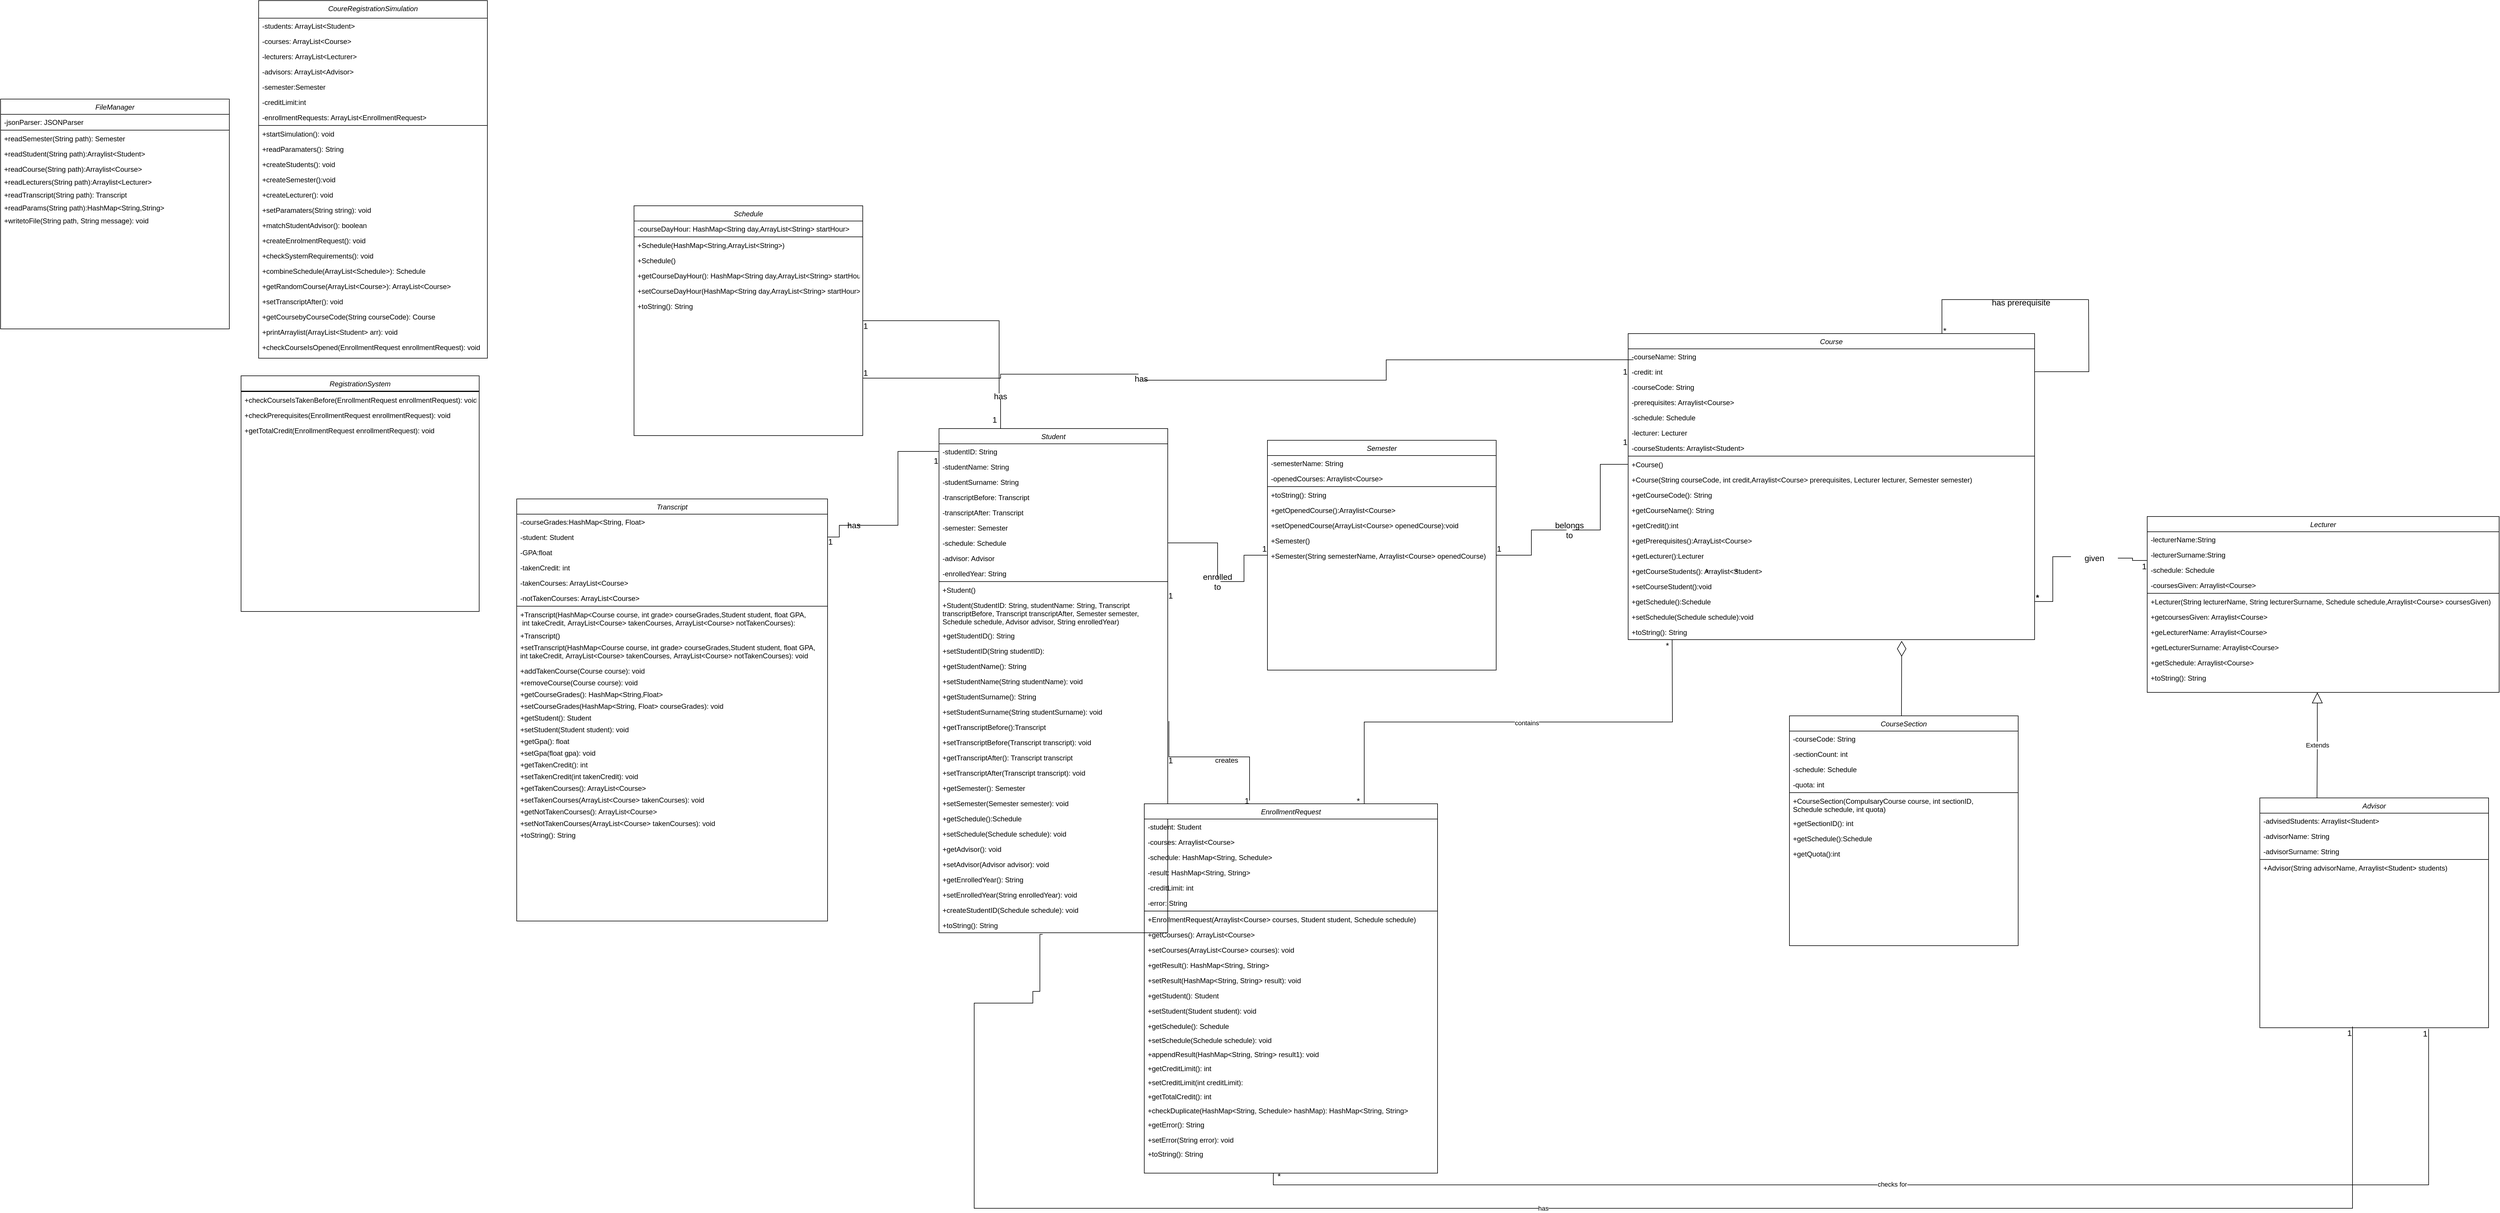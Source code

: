 <mxfile version="20.5.3" type="device"><diagram id="C5RBs43oDa-KdzZeNtuy" name="Page-1"><mxGraphModel dx="7878" dy="10457" grid="1" gridSize="10" guides="1" tooltips="1" connect="1" arrows="1" fold="1" page="1" pageScale="1" pageWidth="827" pageHeight="1169" math="0" shadow="0"><root><mxCell id="WIyWlLk6GJQsqaUBKTNV-0"/><mxCell id="WIyWlLk6GJQsqaUBKTNV-1" parent="WIyWlLk6GJQsqaUBKTNV-0"/><mxCell id="zkfFHV4jXpPFQw0GAbJ--0" value="Student" style="swimlane;fontStyle=2;align=center;verticalAlign=top;childLayout=stackLayout;horizontal=1;startSize=26;horizontalStack=0;resizeParent=1;resizeLast=0;collapsible=1;marginBottom=0;rounded=0;shadow=0;strokeWidth=1;" parent="WIyWlLk6GJQsqaUBKTNV-1" vertex="1"><mxGeometry x="-1630" y="-1720" width="390" height="860" as="geometry"><mxRectangle x="230" y="140" width="160" height="26" as="alternateBounds"/></mxGeometry></mxCell><mxCell id="zkfFHV4jXpPFQw0GAbJ--1" value="-studentID: String" style="text;align=left;verticalAlign=top;spacingLeft=4;spacingRight=4;overflow=hidden;rotatable=0;points=[[0,0.5],[1,0.5]];portConstraint=eastwest;" parent="zkfFHV4jXpPFQw0GAbJ--0" vertex="1"><mxGeometry y="26" width="390" height="26" as="geometry"/></mxCell><mxCell id="zkfFHV4jXpPFQw0GAbJ--2" value="-studentName: String" style="text;align=left;verticalAlign=top;spacingLeft=4;spacingRight=4;overflow=hidden;rotatable=0;points=[[0,0.5],[1,0.5]];portConstraint=eastwest;rounded=0;shadow=0;html=0;" parent="zkfFHV4jXpPFQw0GAbJ--0" vertex="1"><mxGeometry y="52" width="390" height="26" as="geometry"/></mxCell><mxCell id="2KFfV6AYjoRU1HPCQYa1-47" value="-studentSurname: String" style="text;align=left;verticalAlign=top;spacingLeft=4;spacingRight=4;overflow=hidden;rotatable=0;points=[[0,0.5],[1,0.5]];portConstraint=eastwest;rounded=0;shadow=0;html=0;" vertex="1" parent="zkfFHV4jXpPFQw0GAbJ--0"><mxGeometry y="78" width="390" height="26" as="geometry"/></mxCell><mxCell id="zkfFHV4jXpPFQw0GAbJ--3" value="-transcriptBefore: Transcript&#10;" style="text;align=left;verticalAlign=top;spacingLeft=4;spacingRight=4;overflow=hidden;rotatable=0;points=[[0,0.5],[1,0.5]];portConstraint=eastwest;rounded=0;shadow=0;html=0;" parent="zkfFHV4jXpPFQw0GAbJ--0" vertex="1"><mxGeometry y="104" width="390" height="26" as="geometry"/></mxCell><mxCell id="SUrLUKDAX--bKKQm8gHR-22" value="-transcriptAfter: Transcript&#10;" style="text;align=left;verticalAlign=top;spacingLeft=4;spacingRight=4;overflow=hidden;rotatable=0;points=[[0,0.5],[1,0.5]];portConstraint=eastwest;rounded=0;shadow=0;html=0;" parent="zkfFHV4jXpPFQw0GAbJ--0" vertex="1"><mxGeometry y="130" width="390" height="26" as="geometry"/></mxCell><mxCell id="zkfFHV4jXpPFQw0GAbJ--5" value="-semester: Semester" style="text;align=left;verticalAlign=top;spacingLeft=4;spacingRight=4;overflow=hidden;rotatable=0;points=[[0,0.5],[1,0.5]];portConstraint=eastwest;" parent="zkfFHV4jXpPFQw0GAbJ--0" vertex="1"><mxGeometry y="156" width="390" height="26" as="geometry"/></mxCell><mxCell id="31LtHZoypXAe2rBqgwgA-4" value="-schedule: Schedule" style="text;align=left;verticalAlign=top;spacingLeft=4;spacingRight=4;overflow=hidden;rotatable=0;points=[[0,0.5],[1,0.5]];portConstraint=eastwest;rounded=0;shadow=0;html=0;" parent="zkfFHV4jXpPFQw0GAbJ--0" vertex="1"><mxGeometry y="182" width="390" height="26" as="geometry"/></mxCell><mxCell id="31LtHZoypXAe2rBqgwgA-9" value="-advisor: Advisor" style="text;align=left;verticalAlign=top;spacingLeft=4;spacingRight=4;overflow=hidden;rotatable=0;points=[[0,0.5],[1,0.5]];portConstraint=eastwest;rounded=0;shadow=0;html=0;" parent="zkfFHV4jXpPFQw0GAbJ--0" vertex="1"><mxGeometry y="208" width="390" height="26" as="geometry"/></mxCell><mxCell id="2KFfV6AYjoRU1HPCQYa1-48" value="-enrolledYear: String" style="text;align=left;verticalAlign=top;spacingLeft=4;spacingRight=4;overflow=hidden;rotatable=0;points=[[0,0.5],[1,0.5]];portConstraint=eastwest;rounded=0;shadow=0;html=0;" vertex="1" parent="zkfFHV4jXpPFQw0GAbJ--0"><mxGeometry y="234" width="390" height="26" as="geometry"/></mxCell><mxCell id="zkfFHV4jXpPFQw0GAbJ--4" value="" style="line;html=1;strokeWidth=1;align=left;verticalAlign=middle;spacingTop=-1;spacingLeft=3;spacingRight=3;rotatable=0;labelPosition=right;points=[];portConstraint=eastwest;" parent="zkfFHV4jXpPFQw0GAbJ--0" vertex="1"><mxGeometry y="260" width="390" height="2" as="geometry"/></mxCell><mxCell id="31LtHZoypXAe2rBqgwgA-6" value="+Student()" style="text;align=left;verticalAlign=top;spacingLeft=4;spacingRight=4;overflow=hidden;rotatable=0;points=[[0,0.5],[1,0.5]];portConstraint=eastwest;rounded=0;shadow=0;html=0;" parent="zkfFHV4jXpPFQw0GAbJ--0" vertex="1"><mxGeometry y="262" width="390" height="26" as="geometry"/></mxCell><mxCell id="31LtHZoypXAe2rBqgwgA-7" value="+Student(StudentID: String, studentName: String, Transcript&#10;transcriptBefore, Transcript transcriptAfter, Semester semester,&#10;Schedule schedule, Advisor advisor, String enrolledYear)" style="text;align=left;verticalAlign=top;spacingLeft=4;spacingRight=4;overflow=hidden;rotatable=0;points=[[0,0.5],[1,0.5]];portConstraint=eastwest;rounded=0;shadow=0;html=0;" parent="zkfFHV4jXpPFQw0GAbJ--0" vertex="1"><mxGeometry y="288" width="390" height="52" as="geometry"/></mxCell><mxCell id="2KFfV6AYjoRU1HPCQYa1-86" value="+getStudentID(): String" style="text;align=left;verticalAlign=top;spacingLeft=4;spacingRight=4;overflow=hidden;rotatable=0;points=[[0,0.5],[1,0.5]];portConstraint=eastwest;rounded=0;shadow=0;html=0;" vertex="1" parent="zkfFHV4jXpPFQw0GAbJ--0"><mxGeometry y="340" width="390" height="26" as="geometry"/></mxCell><mxCell id="2KFfV6AYjoRU1HPCQYa1-87" value="+setStudentID(String studentID): " style="text;align=left;verticalAlign=top;spacingLeft=4;spacingRight=4;overflow=hidden;rotatable=0;points=[[0,0.5],[1,0.5]];portConstraint=eastwest;rounded=0;shadow=0;html=0;" vertex="1" parent="zkfFHV4jXpPFQw0GAbJ--0"><mxGeometry y="366" width="390" height="26" as="geometry"/></mxCell><mxCell id="2KFfV6AYjoRU1HPCQYa1-93" value="+getStudentName(): String" style="text;align=left;verticalAlign=top;spacingLeft=4;spacingRight=4;overflow=hidden;rotatable=0;points=[[0,0.5],[1,0.5]];portConstraint=eastwest;rounded=0;shadow=0;html=0;" vertex="1" parent="zkfFHV4jXpPFQw0GAbJ--0"><mxGeometry y="392" width="390" height="26" as="geometry"/></mxCell><mxCell id="SUrLUKDAX--bKKQm8gHR-11" value="+setStudentName(String studentName): void" style="text;align=left;verticalAlign=top;spacingLeft=4;spacingRight=4;overflow=hidden;rotatable=0;points=[[0,0.5],[1,0.5]];portConstraint=eastwest;rounded=0;shadow=0;html=0;" parent="zkfFHV4jXpPFQw0GAbJ--0" vertex="1"><mxGeometry y="418" width="390" height="26" as="geometry"/></mxCell><mxCell id="2KFfV6AYjoRU1HPCQYa1-88" value="+getStudentSurname(): String" style="text;align=left;verticalAlign=top;spacingLeft=4;spacingRight=4;overflow=hidden;rotatable=0;points=[[0,0.5],[1,0.5]];portConstraint=eastwest;rounded=0;shadow=0;html=0;" vertex="1" parent="zkfFHV4jXpPFQw0GAbJ--0"><mxGeometry y="444" width="390" height="26" as="geometry"/></mxCell><mxCell id="2KFfV6AYjoRU1HPCQYa1-89" value="+setStudentSurname(String studentSurname): void" style="text;align=left;verticalAlign=top;spacingLeft=4;spacingRight=4;overflow=hidden;rotatable=0;points=[[0,0.5],[1,0.5]];portConstraint=eastwest;rounded=0;shadow=0;html=0;" vertex="1" parent="zkfFHV4jXpPFQw0GAbJ--0"><mxGeometry y="470" width="390" height="26" as="geometry"/></mxCell><mxCell id="SUrLUKDAX--bKKQm8gHR-13" value="+getTranscriptBefore():Transcript" style="text;align=left;verticalAlign=top;spacingLeft=4;spacingRight=4;overflow=hidden;rotatable=0;points=[[0,0.5],[1,0.5]];portConstraint=eastwest;rounded=0;shadow=0;html=0;" parent="zkfFHV4jXpPFQw0GAbJ--0" vertex="1"><mxGeometry y="496" width="390" height="26" as="geometry"/></mxCell><mxCell id="2KFfV6AYjoRU1HPCQYa1-90" value="+setTranscriptBefore(Transcript transcript): void" style="text;align=left;verticalAlign=top;spacingLeft=4;spacingRight=4;overflow=hidden;rotatable=0;points=[[0,0.5],[1,0.5]];portConstraint=eastwest;rounded=0;shadow=0;html=0;" vertex="1" parent="zkfFHV4jXpPFQw0GAbJ--0"><mxGeometry y="522" width="390" height="26" as="geometry"/></mxCell><mxCell id="2KFfV6AYjoRU1HPCQYa1-91" value="+getTranscriptAfter(): Transcript transcript" style="text;align=left;verticalAlign=top;spacingLeft=4;spacingRight=4;overflow=hidden;rotatable=0;points=[[0,0.5],[1,0.5]];portConstraint=eastwest;rounded=0;shadow=0;html=0;" vertex="1" parent="zkfFHV4jXpPFQw0GAbJ--0"><mxGeometry y="548" width="390" height="26" as="geometry"/></mxCell><mxCell id="SUrLUKDAX--bKKQm8gHR-12" value="+setTranscriptAfter(Transcript transcript): void" style="text;align=left;verticalAlign=top;spacingLeft=4;spacingRight=4;overflow=hidden;rotatable=0;points=[[0,0.5],[1,0.5]];portConstraint=eastwest;rounded=0;shadow=0;html=0;" parent="zkfFHV4jXpPFQw0GAbJ--0" vertex="1"><mxGeometry y="574" width="390" height="26" as="geometry"/></mxCell><mxCell id="SUrLUKDAX--bKKQm8gHR-15" value="+getSemester(): Semester" style="text;align=left;verticalAlign=top;spacingLeft=4;spacingRight=4;overflow=hidden;rotatable=0;points=[[0,0.5],[1,0.5]];portConstraint=eastwest;rounded=0;shadow=0;html=0;" parent="zkfFHV4jXpPFQw0GAbJ--0" vertex="1"><mxGeometry y="600" width="390" height="26" as="geometry"/></mxCell><mxCell id="2KFfV6AYjoRU1HPCQYa1-92" value="+setSemester(Semester semester): void" style="text;align=left;verticalAlign=top;spacingLeft=4;spacingRight=4;overflow=hidden;rotatable=0;points=[[0,0.5],[1,0.5]];portConstraint=eastwest;rounded=0;shadow=0;html=0;" vertex="1" parent="zkfFHV4jXpPFQw0GAbJ--0"><mxGeometry y="626" width="390" height="26" as="geometry"/></mxCell><mxCell id="SUrLUKDAX--bKKQm8gHR-14" value="+getSchedule():Schedule" style="text;align=left;verticalAlign=top;spacingLeft=4;spacingRight=4;overflow=hidden;rotatable=0;points=[[0,0.5],[1,0.5]];portConstraint=eastwest;rounded=0;shadow=0;html=0;" parent="zkfFHV4jXpPFQw0GAbJ--0" vertex="1"><mxGeometry y="652" width="390" height="26" as="geometry"/></mxCell><mxCell id="JUIO5snq8uLX6ofHR0bj-6" value="+setSchedule(Schedule schedule): void" style="text;align=left;verticalAlign=top;spacingLeft=4;spacingRight=4;overflow=hidden;rotatable=0;points=[[0,0.5],[1,0.5]];portConstraint=eastwest;rounded=0;shadow=0;html=0;" parent="zkfFHV4jXpPFQw0GAbJ--0" vertex="1"><mxGeometry y="678" width="390" height="26" as="geometry"/></mxCell><mxCell id="SUrLUKDAX--bKKQm8gHR-10" value="+getAdvisor(): void" style="text;align=left;verticalAlign=top;spacingLeft=4;spacingRight=4;overflow=hidden;rotatable=0;points=[[0,0.5],[1,0.5]];portConstraint=eastwest;rounded=0;shadow=0;html=0;" parent="zkfFHV4jXpPFQw0GAbJ--0" vertex="1"><mxGeometry y="704" width="390" height="26" as="geometry"/></mxCell><mxCell id="JUIO5snq8uLX6ofHR0bj-14" value="+setAdvisor(Advisor advisor): void" style="text;align=left;verticalAlign=top;spacingLeft=4;spacingRight=4;overflow=hidden;rotatable=0;points=[[0,0.5],[1,0.5]];portConstraint=eastwest;rounded=0;shadow=0;html=0;" parent="zkfFHV4jXpPFQw0GAbJ--0" vertex="1"><mxGeometry y="730" width="390" height="26" as="geometry"/></mxCell><mxCell id="2KFfV6AYjoRU1HPCQYa1-94" value="+getEnrolledYear(): String" style="text;align=left;verticalAlign=top;spacingLeft=4;spacingRight=4;overflow=hidden;rotatable=0;points=[[0,0.5],[1,0.5]];portConstraint=eastwest;rounded=0;shadow=0;html=0;" vertex="1" parent="zkfFHV4jXpPFQw0GAbJ--0"><mxGeometry y="756" width="390" height="26" as="geometry"/></mxCell><mxCell id="2KFfV6AYjoRU1HPCQYa1-95" value="+setEnrolledYear(String enrolledYear): void" style="text;align=left;verticalAlign=top;spacingLeft=4;spacingRight=4;overflow=hidden;rotatable=0;points=[[0,0.5],[1,0.5]];portConstraint=eastwest;rounded=0;shadow=0;html=0;" vertex="1" parent="zkfFHV4jXpPFQw0GAbJ--0"><mxGeometry y="782" width="390" height="26" as="geometry"/></mxCell><mxCell id="JUIO5snq8uLX6ofHR0bj-7" value="+createStudentID(Schedule schedule): void" style="text;align=left;verticalAlign=top;spacingLeft=4;spacingRight=4;overflow=hidden;rotatable=0;points=[[0,0.5],[1,0.5]];portConstraint=eastwest;rounded=0;shadow=0;html=0;" parent="zkfFHV4jXpPFQw0GAbJ--0" vertex="1"><mxGeometry y="808" width="390" height="26" as="geometry"/></mxCell><mxCell id="2KFfV6AYjoRU1HPCQYa1-96" value="+toString(): String" style="text;align=left;verticalAlign=top;spacingLeft=4;spacingRight=4;overflow=hidden;rotatable=0;points=[[0,0.5],[1,0.5]];portConstraint=eastwest;rounded=0;shadow=0;html=0;" vertex="1" parent="zkfFHV4jXpPFQw0GAbJ--0"><mxGeometry y="834" width="390" height="26" as="geometry"/></mxCell><mxCell id="31LtHZoypXAe2rBqgwgA-13" value="RegistrationSystem" style="swimlane;fontStyle=2;align=center;verticalAlign=top;childLayout=stackLayout;horizontal=1;startSize=26;horizontalStack=0;resizeParent=1;resizeLast=0;collapsible=1;marginBottom=0;rounded=0;shadow=0;strokeWidth=1;" parent="WIyWlLk6GJQsqaUBKTNV-1" vertex="1"><mxGeometry x="-2820" y="-1810" width="406" height="402" as="geometry"><mxRectangle x="230" y="140" width="160" height="26" as="alternateBounds"/></mxGeometry></mxCell><mxCell id="31LtHZoypXAe2rBqgwgA-23" value="" style="line;html=1;strokeWidth=1;align=left;verticalAlign=middle;spacingTop=-1;spacingLeft=3;spacingRight=3;rotatable=0;labelPosition=right;points=[];portConstraint=eastwest;" parent="31LtHZoypXAe2rBqgwgA-13" vertex="1"><mxGeometry y="26" width="406" height="2" as="geometry"/></mxCell><mxCell id="JUIO5snq8uLX6ofHR0bj-9" value="+checkCourseIsTakenBefore(EnrollmentRequest enrollmentRequest): void" style="text;align=left;verticalAlign=top;spacingLeft=4;spacingRight=4;overflow=hidden;rotatable=0;points=[[0,0.5],[1,0.5]];portConstraint=eastwest;rounded=0;shadow=0;html=0;" parent="31LtHZoypXAe2rBqgwgA-13" vertex="1"><mxGeometry y="28" width="406" height="26" as="geometry"/></mxCell><mxCell id="31LtHZoypXAe2rBqgwgA-25" value="+checkPrerequisites(EnrollmentRequest enrollmentRequest): void" style="text;align=left;verticalAlign=top;spacingLeft=4;spacingRight=4;overflow=hidden;rotatable=0;points=[[0,0.5],[1,0.5]];portConstraint=eastwest;rounded=0;shadow=0;html=0;" parent="31LtHZoypXAe2rBqgwgA-13" vertex="1"><mxGeometry y="54" width="406" height="26" as="geometry"/></mxCell><mxCell id="31LtHZoypXAe2rBqgwgA-26" value="+getTotalCredit(EnrollmentRequest enrollmentRequest): void" style="text;align=left;verticalAlign=top;spacingLeft=4;spacingRight=4;overflow=hidden;rotatable=0;points=[[0,0.5],[1,0.5]];portConstraint=eastwest;rounded=0;shadow=0;html=0;" parent="31LtHZoypXAe2rBqgwgA-13" vertex="1"><mxGeometry y="80" width="406" height="26" as="geometry"/></mxCell><mxCell id="31LtHZoypXAe2rBqgwgA-159" style="edgeStyle=orthogonalEdgeStyle;shape=connector;rounded=0;orthogonalLoop=1;jettySize=auto;html=1;labelBackgroundColor=default;strokeColor=default;fontFamily=Helvetica;fontSize=11;fontColor=default;startArrow=none;startFill=0;endArrow=none;endFill=0;exitX=1.079;exitY=-0.308;exitDx=0;exitDy=0;exitPerimeter=0;" parent="WIyWlLk6GJQsqaUBKTNV-1" source="iih601Y2o2DLDhcMTSNn-29" edge="1"><mxGeometry relative="1" as="geometry"><Array as="points"><mxPoint x="910" y="-430"/><mxPoint x="-1060" y="-430"/></Array><mxPoint x="-1060" y="-450" as="targetPoint"/><mxPoint x="1405" y="-690" as="sourcePoint"/></mxGeometry></mxCell><mxCell id="4INmrf_RAe3mjhhrc1VP-68" value="checks for" style="edgeLabel;html=1;align=center;verticalAlign=middle;resizable=0;points=[];" parent="31LtHZoypXAe2rBqgwgA-159" vertex="1" connectable="0"><mxGeometry x="0.047" y="-1" relative="1" as="geometry"><mxPoint as="offset"/></mxGeometry></mxCell><mxCell id="31LtHZoypXAe2rBqgwgA-27" value="Advisor" style="swimlane;fontStyle=2;align=center;verticalAlign=top;childLayout=stackLayout;horizontal=1;startSize=26;horizontalStack=0;resizeParent=1;resizeLast=0;collapsible=1;marginBottom=0;rounded=0;shadow=0;strokeWidth=1;" parent="WIyWlLk6GJQsqaUBKTNV-1" vertex="1"><mxGeometry x="622" y="-1090" width="390" height="392" as="geometry"><mxRectangle x="230" y="140" width="160" height="26" as="alternateBounds"/></mxGeometry></mxCell><mxCell id="31LtHZoypXAe2rBqgwgA-36" value="-advisedStudents: Arraylist&lt;Student&gt;" style="text;align=left;verticalAlign=top;spacingLeft=4;spacingRight=4;overflow=hidden;rotatable=0;points=[[0,0.5],[1,0.5]];portConstraint=eastwest;rounded=0;shadow=0;html=0;" parent="31LtHZoypXAe2rBqgwgA-27" vertex="1"><mxGeometry y="26" width="390" height="26" as="geometry"/></mxCell><mxCell id="2KFfV6AYjoRU1HPCQYa1-66" value="-advisorName: String" style="text;align=left;verticalAlign=top;spacingLeft=4;spacingRight=4;overflow=hidden;rotatable=0;points=[[0,0.5],[1,0.5]];portConstraint=eastwest;rounded=0;shadow=0;html=0;" vertex="1" parent="31LtHZoypXAe2rBqgwgA-27"><mxGeometry y="52" width="390" height="26" as="geometry"/></mxCell><mxCell id="2KFfV6AYjoRU1HPCQYa1-67" value="-advisorSurname: String" style="text;align=left;verticalAlign=top;spacingLeft=4;spacingRight=4;overflow=hidden;rotatable=0;points=[[0,0.5],[1,0.5]];portConstraint=eastwest;rounded=0;shadow=0;html=0;" vertex="1" parent="31LtHZoypXAe2rBqgwgA-27"><mxGeometry y="78" width="390" height="26" as="geometry"/></mxCell><mxCell id="31LtHZoypXAe2rBqgwgA-37" value="" style="line;html=1;strokeWidth=1;align=left;verticalAlign=middle;spacingTop=-1;spacingLeft=3;spacingRight=3;rotatable=0;labelPosition=right;points=[];portConstraint=eastwest;" parent="31LtHZoypXAe2rBqgwgA-27" vertex="1"><mxGeometry y="104" width="390" height="2" as="geometry"/></mxCell><mxCell id="31LtHZoypXAe2rBqgwgA-38" value="+Advisor(String advisorName, Arraylist&lt;Student&gt; students)" style="text;align=left;verticalAlign=top;spacingLeft=4;spacingRight=4;overflow=hidden;rotatable=0;points=[[0,0.5],[1,0.5]];portConstraint=eastwest;rounded=0;shadow=0;html=0;" parent="31LtHZoypXAe2rBqgwgA-27" vertex="1"><mxGeometry y="106" width="390" height="26" as="geometry"/></mxCell><mxCell id="31LtHZoypXAe2rBqgwgA-56" value="FileManager" style="swimlane;fontStyle=2;align=center;verticalAlign=top;childLayout=stackLayout;horizontal=1;startSize=26;horizontalStack=0;resizeParent=1;resizeLast=0;collapsible=1;marginBottom=0;rounded=0;shadow=0;strokeWidth=1;" parent="WIyWlLk6GJQsqaUBKTNV-1" vertex="1"><mxGeometry x="-3230" y="-2282" width="390" height="392" as="geometry"><mxRectangle x="230" y="140" width="160" height="26" as="alternateBounds"/></mxGeometry></mxCell><mxCell id="31LtHZoypXAe2rBqgwgA-58" value="-jsonParser: JSONParser" style="text;align=left;verticalAlign=top;spacingLeft=4;spacingRight=4;overflow=hidden;rotatable=0;points=[[0,0.5],[1,0.5]];portConstraint=eastwest;rounded=0;shadow=0;html=0;" parent="31LtHZoypXAe2rBqgwgA-56" vertex="1"><mxGeometry y="26" width="390" height="26" as="geometry"/></mxCell><mxCell id="31LtHZoypXAe2rBqgwgA-59" value="" style="line;html=1;strokeWidth=1;align=left;verticalAlign=middle;spacingTop=-1;spacingLeft=3;spacingRight=3;rotatable=0;labelPosition=right;points=[];portConstraint=eastwest;" parent="31LtHZoypXAe2rBqgwgA-56" vertex="1"><mxGeometry y="52" width="390" height="2" as="geometry"/></mxCell><mxCell id="31LtHZoypXAe2rBqgwgA-60" value="+readSemester(String path): Semester" style="text;align=left;verticalAlign=top;spacingLeft=4;spacingRight=4;overflow=hidden;rotatable=0;points=[[0,0.5],[1,0.5]];portConstraint=eastwest;rounded=0;shadow=0;html=0;" parent="31LtHZoypXAe2rBqgwgA-56" vertex="1"><mxGeometry y="54" width="390" height="26" as="geometry"/></mxCell><mxCell id="31LtHZoypXAe2rBqgwgA-61" value="+readStudent(String path):Arraylist&lt;Student&gt;" style="text;align=left;verticalAlign=top;spacingLeft=4;spacingRight=4;overflow=hidden;rotatable=0;points=[[0,0.5],[1,0.5]];portConstraint=eastwest;rounded=0;shadow=0;html=0;" parent="31LtHZoypXAe2rBqgwgA-56" vertex="1"><mxGeometry y="80" width="390" height="26" as="geometry"/></mxCell><mxCell id="31LtHZoypXAe2rBqgwgA-63" value="+readCourse(String path):Arraylist&lt;Course&gt;" style="text;align=left;verticalAlign=top;spacingLeft=4;spacingRight=4;overflow=hidden;rotatable=0;points=[[0,0.5],[1,0.5]];portConstraint=eastwest;rounded=0;shadow=0;html=0;" parent="31LtHZoypXAe2rBqgwgA-56" vertex="1"><mxGeometry y="106" width="390" height="22" as="geometry"/></mxCell><mxCell id="4INmrf_RAe3mjhhrc1VP-78" value="+readLecturers(String path):Arraylist&lt;Lecturer&gt;" style="text;align=left;verticalAlign=top;spacingLeft=4;spacingRight=4;overflow=hidden;rotatable=0;points=[[0,0.5],[1,0.5]];portConstraint=eastwest;rounded=0;shadow=0;html=0;" parent="31LtHZoypXAe2rBqgwgA-56" vertex="1"><mxGeometry y="128" width="390" height="22" as="geometry"/></mxCell><mxCell id="4INmrf_RAe3mjhhrc1VP-79" value="+readTranscript(String path): Transcript" style="text;align=left;verticalAlign=top;spacingLeft=4;spacingRight=4;overflow=hidden;rotatable=0;points=[[0,0.5],[1,0.5]];portConstraint=eastwest;rounded=0;shadow=0;html=0;" parent="31LtHZoypXAe2rBqgwgA-56" vertex="1"><mxGeometry y="150" width="390" height="22" as="geometry"/></mxCell><mxCell id="2KFfV6AYjoRU1HPCQYa1-0" value="+readParams(String path):HashMap&lt;String,String&gt;" style="text;align=left;verticalAlign=top;spacingLeft=4;spacingRight=4;overflow=hidden;rotatable=0;points=[[0,0.5],[1,0.5]];portConstraint=eastwest;rounded=0;shadow=0;html=0;" vertex="1" parent="31LtHZoypXAe2rBqgwgA-56"><mxGeometry y="172" width="390" height="22" as="geometry"/></mxCell><mxCell id="31LtHZoypXAe2rBqgwgA-90" value="+writetoFile(String path, String message): void" style="text;align=left;verticalAlign=top;spacingLeft=4;spacingRight=4;overflow=hidden;rotatable=0;points=[[0,0.5],[1,0.5]];portConstraint=eastwest;rounded=0;shadow=0;html=0;" parent="31LtHZoypXAe2rBqgwgA-56" vertex="1"><mxGeometry y="194" width="390" height="26" as="geometry"/></mxCell><mxCell id="31LtHZoypXAe2rBqgwgA-64" value="CourseSection" style="swimlane;fontStyle=2;align=center;verticalAlign=top;childLayout=stackLayout;horizontal=1;startSize=26;horizontalStack=0;resizeParent=1;resizeLast=0;collapsible=1;marginBottom=0;rounded=0;shadow=0;strokeWidth=1;" parent="WIyWlLk6GJQsqaUBKTNV-1" vertex="1"><mxGeometry x="-180" y="-1230" width="390" height="392" as="geometry"><mxRectangle x="230" y="140" width="160" height="26" as="alternateBounds"/></mxGeometry></mxCell><mxCell id="31LtHZoypXAe2rBqgwgA-65" value="-courseCode: String" style="text;align=left;verticalAlign=top;spacingLeft=4;spacingRight=4;overflow=hidden;rotatable=0;points=[[0,0.5],[1,0.5]];portConstraint=eastwest;rounded=0;shadow=0;html=0;" parent="31LtHZoypXAe2rBqgwgA-64" vertex="1"><mxGeometry y="26" width="390" height="26" as="geometry"/></mxCell><mxCell id="SUrLUKDAX--bKKQm8gHR-51" value="-sectionCount: int" style="text;align=left;verticalAlign=top;spacingLeft=4;spacingRight=4;overflow=hidden;rotatable=0;points=[[0,0.5],[1,0.5]];portConstraint=eastwest;rounded=0;shadow=0;html=0;" parent="31LtHZoypXAe2rBqgwgA-64" vertex="1"><mxGeometry y="52" width="390" height="26" as="geometry"/></mxCell><mxCell id="31LtHZoypXAe2rBqgwgA-66" value="-schedule: Schedule" style="text;align=left;verticalAlign=top;spacingLeft=4;spacingRight=4;overflow=hidden;rotatable=0;points=[[0,0.5],[1,0.5]];portConstraint=eastwest;rounded=0;shadow=0;html=0;" parent="31LtHZoypXAe2rBqgwgA-64" vertex="1"><mxGeometry y="78" width="390" height="26" as="geometry"/></mxCell><mxCell id="31LtHZoypXAe2rBqgwgA-71" value="-quota: int" style="text;align=left;verticalAlign=top;spacingLeft=4;spacingRight=4;overflow=hidden;rotatable=0;points=[[0,0.5],[1,0.5]];portConstraint=eastwest;rounded=0;shadow=0;html=0;" parent="31LtHZoypXAe2rBqgwgA-64" vertex="1"><mxGeometry y="104" width="390" height="26" as="geometry"/></mxCell><mxCell id="31LtHZoypXAe2rBqgwgA-67" value="" style="line;html=1;strokeWidth=1;align=left;verticalAlign=middle;spacingTop=-1;spacingLeft=3;spacingRight=3;rotatable=0;labelPosition=right;points=[];portConstraint=eastwest;" parent="31LtHZoypXAe2rBqgwgA-64" vertex="1"><mxGeometry y="130" width="390" height="2" as="geometry"/></mxCell><mxCell id="31LtHZoypXAe2rBqgwgA-68" value="+CourseSection(CompulsaryCourse course, int sectionID,&#10;Schedule schedule, int quota)" style="text;align=left;verticalAlign=top;spacingLeft=4;spacingRight=4;overflow=hidden;rotatable=0;points=[[0,0.5],[1,0.5]];portConstraint=eastwest;rounded=0;shadow=0;html=0;" parent="31LtHZoypXAe2rBqgwgA-64" vertex="1"><mxGeometry y="132" width="390" height="38" as="geometry"/></mxCell><mxCell id="SUrLUKDAX--bKKQm8gHR-52" value="+getSectionID(): int" style="text;align=left;verticalAlign=top;spacingLeft=4;spacingRight=4;overflow=hidden;rotatable=0;points=[[0,0.5],[1,0.5]];portConstraint=eastwest;rounded=0;shadow=0;html=0;" parent="31LtHZoypXAe2rBqgwgA-64" vertex="1"><mxGeometry y="170" width="390" height="26" as="geometry"/></mxCell><mxCell id="SUrLUKDAX--bKKQm8gHR-55" value="+getSchedule():Schedule" style="text;align=left;verticalAlign=top;spacingLeft=4;spacingRight=4;overflow=hidden;rotatable=0;points=[[0,0.5],[1,0.5]];portConstraint=eastwest;rounded=0;shadow=0;html=0;" parent="31LtHZoypXAe2rBqgwgA-64" vertex="1"><mxGeometry y="196" width="390" height="26" as="geometry"/></mxCell><mxCell id="SUrLUKDAX--bKKQm8gHR-56" value="+getQuota():int" style="text;align=left;verticalAlign=top;spacingLeft=4;spacingRight=4;overflow=hidden;rotatable=0;points=[[0,0.5],[1,0.5]];portConstraint=eastwest;rounded=0;shadow=0;html=0;" parent="31LtHZoypXAe2rBqgwgA-64" vertex="1"><mxGeometry y="222" width="390" height="26" as="geometry"/></mxCell><mxCell id="31LtHZoypXAe2rBqgwgA-150" style="edgeStyle=orthogonalEdgeStyle;shape=connector;rounded=0;orthogonalLoop=1;jettySize=auto;html=1;labelBackgroundColor=default;strokeColor=default;fontFamily=Helvetica;fontSize=11;fontColor=default;startArrow=none;startFill=0;endArrow=none;endFill=0;" parent="WIyWlLk6GJQsqaUBKTNV-1" source="4INmrf_RAe3mjhhrc1VP-55" target="31LtHZoypXAe2rBqgwgA-4" edge="1"><mxGeometry relative="1" as="geometry"/></mxCell><mxCell id="31LtHZoypXAe2rBqgwgA-151" style="edgeStyle=orthogonalEdgeStyle;shape=connector;rounded=0;orthogonalLoop=1;jettySize=auto;html=1;exitX=1;exitY=0.5;exitDx=0;exitDy=0;entryX=0;entryY=0.5;entryDx=0;entryDy=0;labelBackgroundColor=default;strokeColor=default;fontFamily=Helvetica;fontSize=11;fontColor=default;startArrow=none;startFill=0;endArrow=none;endFill=0;" parent="WIyWlLk6GJQsqaUBKTNV-1" source="4INmrf_RAe3mjhhrc1VP-53" target="31LtHZoypXAe2rBqgwgA-53" edge="1"><mxGeometry relative="1" as="geometry"/></mxCell><mxCell id="31LtHZoypXAe2rBqgwgA-91" value="Semester" style="swimlane;fontStyle=2;align=center;verticalAlign=top;childLayout=stackLayout;horizontal=1;startSize=26;horizontalStack=0;resizeParent=1;resizeLast=0;collapsible=1;marginBottom=0;rounded=0;shadow=0;strokeWidth=1;" parent="WIyWlLk6GJQsqaUBKTNV-1" vertex="1"><mxGeometry x="-1070" y="-1700" width="390" height="392" as="geometry"><mxRectangle x="230" y="140" width="160" height="26" as="alternateBounds"/></mxGeometry></mxCell><mxCell id="31LtHZoypXAe2rBqgwgA-92" value="-semesterName: String" style="text;align=left;verticalAlign=top;spacingLeft=4;spacingRight=4;overflow=hidden;rotatable=0;points=[[0,0.5],[1,0.5]];portConstraint=eastwest;rounded=0;shadow=0;html=0;" parent="31LtHZoypXAe2rBqgwgA-91" vertex="1"><mxGeometry y="26" width="390" height="26" as="geometry"/></mxCell><mxCell id="31LtHZoypXAe2rBqgwgA-93" value="-openedCourses: Arraylist&lt;Course&gt;" style="text;align=left;verticalAlign=top;spacingLeft=4;spacingRight=4;overflow=hidden;rotatable=0;points=[[0,0.5],[1,0.5]];portConstraint=eastwest;rounded=0;shadow=0;html=0;" parent="31LtHZoypXAe2rBqgwgA-91" vertex="1"><mxGeometry y="52" width="390" height="26" as="geometry"/></mxCell><mxCell id="31LtHZoypXAe2rBqgwgA-94" value="" style="line;html=1;strokeWidth=1;align=left;verticalAlign=middle;spacingTop=-1;spacingLeft=3;spacingRight=3;rotatable=0;labelPosition=right;points=[];portConstraint=eastwest;" parent="31LtHZoypXAe2rBqgwgA-91" vertex="1"><mxGeometry y="78" width="390" height="2" as="geometry"/></mxCell><mxCell id="2KFfV6AYjoRU1HPCQYa1-49" value="+toString(): String" style="text;align=left;verticalAlign=top;spacingLeft=4;spacingRight=4;overflow=hidden;rotatable=0;points=[[0,0.5],[1,0.5]];portConstraint=eastwest;rounded=0;shadow=0;html=0;" vertex="1" parent="31LtHZoypXAe2rBqgwgA-91"><mxGeometry y="80" width="390" height="26" as="geometry"/></mxCell><mxCell id="JUIO5snq8uLX6ofHR0bj-8" value="+getOpenedCourse():Arraylist&lt;Course&gt;" style="text;align=left;verticalAlign=top;spacingLeft=4;spacingRight=4;overflow=hidden;rotatable=0;points=[[0,0.5],[1,0.5]];portConstraint=eastwest;rounded=0;shadow=0;html=0;" parent="31LtHZoypXAe2rBqgwgA-91" vertex="1"><mxGeometry y="106" width="390" height="26" as="geometry"/></mxCell><mxCell id="SUrLUKDAX--bKKQm8gHR-30" value="+setOpenedCourse(ArrayList&lt;Course&gt; openedCourse):void&#10;&#10;" style="text;align=left;verticalAlign=top;spacingLeft=4;spacingRight=4;overflow=hidden;rotatable=0;points=[[0,0.5],[1,0.5]];portConstraint=eastwest;rounded=0;shadow=0;html=0;" parent="31LtHZoypXAe2rBqgwgA-91" vertex="1"><mxGeometry y="132" width="390" height="26" as="geometry"/></mxCell><mxCell id="JUIO5snq8uLX6ofHR0bj-16" value="+Semester()" style="text;align=left;verticalAlign=top;spacingLeft=4;spacingRight=4;overflow=hidden;rotatable=0;points=[[0,0.5],[1,0.5]];portConstraint=eastwest;rounded=0;shadow=0;html=0;" parent="31LtHZoypXAe2rBqgwgA-91" vertex="1"><mxGeometry y="158" width="390" height="26" as="geometry"/></mxCell><mxCell id="SUrLUKDAX--bKKQm8gHR-31" value="+Semester(String semesterName, Arraylist&lt;Course&gt; openedCourse)" style="text;align=left;verticalAlign=top;spacingLeft=4;spacingRight=4;overflow=hidden;rotatable=0;points=[[0,0.5],[1,0.5]];portConstraint=eastwest;rounded=0;shadow=0;html=0;" parent="31LtHZoypXAe2rBqgwgA-91" vertex="1"><mxGeometry y="184" width="390" height="26" as="geometry"/></mxCell><mxCell id="31LtHZoypXAe2rBqgwgA-108" value="Transcript" style="swimlane;fontStyle=2;align=center;verticalAlign=top;childLayout=stackLayout;horizontal=1;startSize=26;horizontalStack=0;resizeParent=1;resizeLast=0;collapsible=1;marginBottom=0;rounded=0;shadow=0;strokeWidth=1;" parent="WIyWlLk6GJQsqaUBKTNV-1" vertex="1"><mxGeometry x="-2350" y="-1600" width="530" height="720" as="geometry"><mxRectangle x="230" y="140" width="160" height="26" as="alternateBounds"/></mxGeometry></mxCell><mxCell id="31LtHZoypXAe2rBqgwgA-109" value="-courseGrades:HashMap&lt;String, Float&gt;" style="text;align=left;verticalAlign=top;spacingLeft=4;spacingRight=4;overflow=hidden;rotatable=0;points=[[0,0.5],[1,0.5]];portConstraint=eastwest;rounded=0;shadow=0;html=0;" parent="31LtHZoypXAe2rBqgwgA-108" vertex="1"><mxGeometry y="26" width="530" height="26" as="geometry"/></mxCell><mxCell id="31LtHZoypXAe2rBqgwgA-155" value="-student: Student" style="text;align=left;verticalAlign=top;spacingLeft=4;spacingRight=4;overflow=hidden;rotatable=0;points=[[0,0.5],[1,0.5]];portConstraint=eastwest;rounded=0;shadow=0;html=0;" parent="31LtHZoypXAe2rBqgwgA-108" vertex="1"><mxGeometry y="52" width="530" height="26" as="geometry"/></mxCell><mxCell id="31LtHZoypXAe2rBqgwgA-110" value="-GPA:float" style="text;align=left;verticalAlign=top;spacingLeft=4;spacingRight=4;overflow=hidden;rotatable=0;points=[[0,0.5],[1,0.5]];portConstraint=eastwest;rounded=0;shadow=0;html=0;" parent="31LtHZoypXAe2rBqgwgA-108" vertex="1"><mxGeometry y="78" width="530" height="26" as="geometry"/></mxCell><mxCell id="31LtHZoypXAe2rBqgwgA-113" value="-takenCredit: int" style="text;align=left;verticalAlign=top;spacingLeft=4;spacingRight=4;overflow=hidden;rotatable=0;points=[[0,0.5],[1,0.5]];portConstraint=eastwest;rounded=0;shadow=0;html=0;" parent="31LtHZoypXAe2rBqgwgA-108" vertex="1"><mxGeometry y="104" width="530" height="26" as="geometry"/></mxCell><mxCell id="31LtHZoypXAe2rBqgwgA-112" value="-takenCourses: ArrayList&lt;Course&gt;" style="text;align=left;verticalAlign=top;spacingLeft=4;spacingRight=4;overflow=hidden;rotatable=0;points=[[0,0.5],[1,0.5]];portConstraint=eastwest;rounded=0;shadow=0;html=0;" parent="31LtHZoypXAe2rBqgwgA-108" vertex="1"><mxGeometry y="130" width="530" height="26" as="geometry"/></mxCell><mxCell id="31LtHZoypXAe2rBqgwgA-115" value="-notTakenCourses: ArrayList&lt;Course&gt;" style="text;align=left;verticalAlign=top;spacingLeft=4;spacingRight=4;overflow=hidden;rotatable=0;points=[[0,0.5],[1,0.5]];portConstraint=eastwest;rounded=0;shadow=0;html=0;" parent="31LtHZoypXAe2rBqgwgA-108" vertex="1"><mxGeometry y="156" width="530" height="26" as="geometry"/></mxCell><mxCell id="31LtHZoypXAe2rBqgwgA-111" value="" style="line;html=1;strokeWidth=1;align=left;verticalAlign=middle;spacingTop=-1;spacingLeft=3;spacingRight=3;rotatable=0;labelPosition=right;points=[];portConstraint=eastwest;" parent="31LtHZoypXAe2rBqgwgA-108" vertex="1"><mxGeometry y="182" width="530" height="2" as="geometry"/></mxCell><mxCell id="4INmrf_RAe3mjhhrc1VP-80" value="+Transcript(HashMap&lt;Course course, int grade&gt; courseGrades,Student student, float GPA,&#10; int takeCredit, ArrayList&lt;Course&gt; takenCourses, ArrayList&lt;Course&gt; notTakenCourses):" style="text;align=left;verticalAlign=top;spacingLeft=4;spacingRight=4;overflow=hidden;rotatable=0;points=[[0,0.5],[1,0.5]];portConstraint=eastwest;rounded=0;shadow=0;html=0;" parent="31LtHZoypXAe2rBqgwgA-108" vertex="1"><mxGeometry y="184" width="530" height="36" as="geometry"/></mxCell><mxCell id="4INmrf_RAe3mjhhrc1VP-85" value="+Transcript()" style="text;align=left;verticalAlign=top;spacingLeft=4;spacingRight=4;overflow=hidden;rotatable=0;points=[[0,0.5],[1,0.5]];portConstraint=eastwest;rounded=0;shadow=0;html=0;" parent="31LtHZoypXAe2rBqgwgA-108" vertex="1"><mxGeometry y="220" width="530" height="20" as="geometry"/></mxCell><mxCell id="4INmrf_RAe3mjhhrc1VP-96" value="+setTranscript(HashMap&lt;Course course, int grade&gt; courseGrades,Student student, float GPA, &#10;int takeCredit, ArrayList&lt;Course&gt; takenCourses, ArrayList&lt;Course&gt; notTakenCourses): void" style="text;align=left;verticalAlign=top;spacingLeft=4;spacingRight=4;overflow=hidden;rotatable=0;points=[[0,0.5],[1,0.5]];portConstraint=eastwest;rounded=0;shadow=0;html=0;" parent="31LtHZoypXAe2rBqgwgA-108" vertex="1"><mxGeometry y="240" width="530" height="40" as="geometry"/></mxCell><mxCell id="2KFfV6AYjoRU1HPCQYa1-9" value="+addTakenCourse(Course course): void" style="text;align=left;verticalAlign=top;spacingLeft=4;spacingRight=4;overflow=hidden;rotatable=0;points=[[0,0.5],[1,0.5]];portConstraint=eastwest;rounded=0;shadow=0;html=0;" vertex="1" parent="31LtHZoypXAe2rBqgwgA-108"><mxGeometry y="280" width="530" height="20" as="geometry"/></mxCell><mxCell id="2KFfV6AYjoRU1HPCQYa1-10" value="+removeCourse(Course course): void" style="text;align=left;verticalAlign=top;spacingLeft=4;spacingRight=4;overflow=hidden;rotatable=0;points=[[0,0.5],[1,0.5]];portConstraint=eastwest;rounded=0;shadow=0;html=0;" vertex="1" parent="31LtHZoypXAe2rBqgwgA-108"><mxGeometry y="300" width="530" height="20" as="geometry"/></mxCell><mxCell id="2KFfV6AYjoRU1HPCQYa1-11" value="+getCourseGrades(): HashMap&lt;String,Float&gt;" style="text;align=left;verticalAlign=top;spacingLeft=4;spacingRight=4;overflow=hidden;rotatable=0;points=[[0,0.5],[1,0.5]];portConstraint=eastwest;rounded=0;shadow=0;html=0;" vertex="1" parent="31LtHZoypXAe2rBqgwgA-108"><mxGeometry y="320" width="530" height="20" as="geometry"/></mxCell><mxCell id="2KFfV6AYjoRU1HPCQYa1-12" value="+setCourseGrades(HashMap&lt;String, Float&gt; courseGrades): void" style="text;align=left;verticalAlign=top;spacingLeft=4;spacingRight=4;overflow=hidden;rotatable=0;points=[[0,0.5],[1,0.5]];portConstraint=eastwest;rounded=0;shadow=0;html=0;" vertex="1" parent="31LtHZoypXAe2rBqgwgA-108"><mxGeometry y="340" width="530" height="20" as="geometry"/></mxCell><mxCell id="2KFfV6AYjoRU1HPCQYa1-13" value="+getStudent(): Student" style="text;align=left;verticalAlign=top;spacingLeft=4;spacingRight=4;overflow=hidden;rotatable=0;points=[[0,0.5],[1,0.5]];portConstraint=eastwest;rounded=0;shadow=0;html=0;" vertex="1" parent="31LtHZoypXAe2rBqgwgA-108"><mxGeometry y="360" width="530" height="20" as="geometry"/></mxCell><mxCell id="2KFfV6AYjoRU1HPCQYa1-14" value="+setStudent(Student student): void" style="text;align=left;verticalAlign=top;spacingLeft=4;spacingRight=4;overflow=hidden;rotatable=0;points=[[0,0.5],[1,0.5]];portConstraint=eastwest;rounded=0;shadow=0;html=0;" vertex="1" parent="31LtHZoypXAe2rBqgwgA-108"><mxGeometry y="380" width="530" height="20" as="geometry"/></mxCell><mxCell id="2KFfV6AYjoRU1HPCQYa1-15" value="+getGpa(): float" style="text;align=left;verticalAlign=top;spacingLeft=4;spacingRight=4;overflow=hidden;rotatable=0;points=[[0,0.5],[1,0.5]];portConstraint=eastwest;rounded=0;shadow=0;html=0;" vertex="1" parent="31LtHZoypXAe2rBqgwgA-108"><mxGeometry y="400" width="530" height="20" as="geometry"/></mxCell><mxCell id="2KFfV6AYjoRU1HPCQYa1-16" value="+setGpa(float gpa): void" style="text;align=left;verticalAlign=top;spacingLeft=4;spacingRight=4;overflow=hidden;rotatable=0;points=[[0,0.5],[1,0.5]];portConstraint=eastwest;rounded=0;shadow=0;html=0;" vertex="1" parent="31LtHZoypXAe2rBqgwgA-108"><mxGeometry y="420" width="530" height="20" as="geometry"/></mxCell><mxCell id="2KFfV6AYjoRU1HPCQYa1-17" value="+getTakenCredit(): int" style="text;align=left;verticalAlign=top;spacingLeft=4;spacingRight=4;overflow=hidden;rotatable=0;points=[[0,0.5],[1,0.5]];portConstraint=eastwest;rounded=0;shadow=0;html=0;" vertex="1" parent="31LtHZoypXAe2rBqgwgA-108"><mxGeometry y="440" width="530" height="20" as="geometry"/></mxCell><mxCell id="2KFfV6AYjoRU1HPCQYa1-18" value="+setTakenCredit(int takenCredit): void" style="text;align=left;verticalAlign=top;spacingLeft=4;spacingRight=4;overflow=hidden;rotatable=0;points=[[0,0.5],[1,0.5]];portConstraint=eastwest;rounded=0;shadow=0;html=0;" vertex="1" parent="31LtHZoypXAe2rBqgwgA-108"><mxGeometry y="460" width="530" height="20" as="geometry"/></mxCell><mxCell id="2KFfV6AYjoRU1HPCQYa1-19" value="+getTakenCourses(): ArrayList&lt;Course&gt;" style="text;align=left;verticalAlign=top;spacingLeft=4;spacingRight=4;overflow=hidden;rotatable=0;points=[[0,0.5],[1,0.5]];portConstraint=eastwest;rounded=0;shadow=0;html=0;" vertex="1" parent="31LtHZoypXAe2rBqgwgA-108"><mxGeometry y="480" width="530" height="20" as="geometry"/></mxCell><mxCell id="2KFfV6AYjoRU1HPCQYa1-20" value="+setTakenCourses(ArrayList&lt;Course&gt; takenCourses): void" style="text;align=left;verticalAlign=top;spacingLeft=4;spacingRight=4;overflow=hidden;rotatable=0;points=[[0,0.5],[1,0.5]];portConstraint=eastwest;rounded=0;shadow=0;html=0;" vertex="1" parent="31LtHZoypXAe2rBqgwgA-108"><mxGeometry y="500" width="530" height="20" as="geometry"/></mxCell><mxCell id="2KFfV6AYjoRU1HPCQYa1-44" value="+getNotTakenCourses(): ArrayList&lt;Course&gt;" style="text;align=left;verticalAlign=top;spacingLeft=4;spacingRight=4;overflow=hidden;rotatable=0;points=[[0,0.5],[1,0.5]];portConstraint=eastwest;rounded=0;shadow=0;html=0;" vertex="1" parent="31LtHZoypXAe2rBqgwgA-108"><mxGeometry y="520" width="530" height="20" as="geometry"/></mxCell><mxCell id="2KFfV6AYjoRU1HPCQYa1-45" value="+setNotTakenCourses(ArrayList&lt;Course&gt; takenCourses): void" style="text;align=left;verticalAlign=top;spacingLeft=4;spacingRight=4;overflow=hidden;rotatable=0;points=[[0,0.5],[1,0.5]];portConstraint=eastwest;rounded=0;shadow=0;html=0;" vertex="1" parent="31LtHZoypXAe2rBqgwgA-108"><mxGeometry y="540" width="530" height="20" as="geometry"/></mxCell><mxCell id="2KFfV6AYjoRU1HPCQYa1-46" value="+toString(): String" style="text;align=left;verticalAlign=top;spacingLeft=4;spacingRight=4;overflow=hidden;rotatable=0;points=[[0,0.5],[1,0.5]];portConstraint=eastwest;rounded=0;shadow=0;html=0;" vertex="1" parent="31LtHZoypXAe2rBqgwgA-108"><mxGeometry y="560" width="530" height="26" as="geometry"/></mxCell><mxCell id="iih601Y2o2DLDhcMTSNn-19" style="edgeStyle=orthogonalEdgeStyle;rounded=0;orthogonalLoop=1;jettySize=auto;html=1;exitX=0.75;exitY=0;exitDx=0;exitDy=0;endArrow=none;endFill=0;" parent="WIyWlLk6GJQsqaUBKTNV-1" source="31LtHZoypXAe2rBqgwgA-116" edge="1"><mxGeometry relative="1" as="geometry"><mxPoint x="-380" y="-1360" as="targetPoint"/></mxGeometry></mxCell><mxCell id="iih601Y2o2DLDhcMTSNn-22" value="contains" style="edgeLabel;html=1;align=center;verticalAlign=middle;resizable=0;points=[];" parent="iih601Y2o2DLDhcMTSNn-19" vertex="1" connectable="0"><mxGeometry x="0.034" y="-1" relative="1" as="geometry"><mxPoint as="offset"/></mxGeometry></mxCell><mxCell id="31LtHZoypXAe2rBqgwgA-168" style="edgeStyle=orthogonalEdgeStyle;shape=connector;rounded=0;orthogonalLoop=1;jettySize=auto;html=1;labelBackgroundColor=default;strokeColor=default;fontFamily=Helvetica;fontSize=11;fontColor=default;startArrow=none;startFill=0;endArrow=none;endFill=0;" parent="WIyWlLk6GJQsqaUBKTNV-1" source="4INmrf_RAe3mjhhrc1VP-57" edge="1"><mxGeometry relative="1" as="geometry"><mxPoint x="-1525" y="-1720" as="targetPoint"/></mxGeometry></mxCell><mxCell id="31LtHZoypXAe2rBqgwgA-116" value="EnrollmentRequest" style="swimlane;fontStyle=2;align=center;verticalAlign=top;childLayout=stackLayout;horizontal=1;startSize=26;horizontalStack=0;resizeParent=1;resizeLast=0;collapsible=1;marginBottom=0;rounded=0;shadow=0;strokeWidth=1;" parent="WIyWlLk6GJQsqaUBKTNV-1" vertex="1"><mxGeometry x="-1280" y="-1080" width="500" height="630" as="geometry"><mxRectangle x="230" y="140" width="160" height="26" as="alternateBounds"/></mxGeometry></mxCell><mxCell id="31LtHZoypXAe2rBqgwgA-118" value="-student: Student" style="text;align=left;verticalAlign=top;spacingLeft=4;spacingRight=4;overflow=hidden;rotatable=0;points=[[0,0.5],[1,0.5]];portConstraint=eastwest;rounded=0;shadow=0;html=0;" parent="31LtHZoypXAe2rBqgwgA-116" vertex="1"><mxGeometry y="26" width="500" height="26" as="geometry"/></mxCell><mxCell id="31LtHZoypXAe2rBqgwgA-117" value="-courses: Arraylist&lt;Course&gt;" style="text;align=left;verticalAlign=top;spacingLeft=4;spacingRight=4;overflow=hidden;rotatable=0;points=[[0,0.5],[1,0.5]];portConstraint=eastwest;rounded=0;shadow=0;html=0;" parent="31LtHZoypXAe2rBqgwgA-116" vertex="1"><mxGeometry y="52" width="500" height="26" as="geometry"/></mxCell><mxCell id="31LtHZoypXAe2rBqgwgA-119" value="-schedule: HashMap&lt;String, Schedule&gt;" style="text;align=left;verticalAlign=top;spacingLeft=4;spacingRight=4;overflow=hidden;rotatable=0;points=[[0,0.5],[1,0.5]];portConstraint=eastwest;rounded=0;shadow=0;html=0;" parent="31LtHZoypXAe2rBqgwgA-116" vertex="1"><mxGeometry y="78" width="500" height="26" as="geometry"/></mxCell><mxCell id="2KFfV6AYjoRU1HPCQYa1-68" value="-result: HashMap&lt;String, String&gt;" style="text;align=left;verticalAlign=top;spacingLeft=4;spacingRight=4;overflow=hidden;rotatable=0;points=[[0,0.5],[1,0.5]];portConstraint=eastwest;rounded=0;shadow=0;html=0;" vertex="1" parent="31LtHZoypXAe2rBqgwgA-116"><mxGeometry y="104" width="500" height="26" as="geometry"/></mxCell><mxCell id="2KFfV6AYjoRU1HPCQYa1-69" value="-creditLimit: int" style="text;align=left;verticalAlign=top;spacingLeft=4;spacingRight=4;overflow=hidden;rotatable=0;points=[[0,0.5],[1,0.5]];portConstraint=eastwest;rounded=0;shadow=0;html=0;" vertex="1" parent="31LtHZoypXAe2rBqgwgA-116"><mxGeometry y="130" width="500" height="26" as="geometry"/></mxCell><mxCell id="2KFfV6AYjoRU1HPCQYa1-70" value="-error: String" style="text;align=left;verticalAlign=top;spacingLeft=4;spacingRight=4;overflow=hidden;rotatable=0;points=[[0,0.5],[1,0.5]];portConstraint=eastwest;rounded=0;shadow=0;html=0;" vertex="1" parent="31LtHZoypXAe2rBqgwgA-116"><mxGeometry y="156" width="500" height="26" as="geometry"/></mxCell><mxCell id="31LtHZoypXAe2rBqgwgA-120" value="" style="line;html=1;strokeWidth=1;align=left;verticalAlign=middle;spacingTop=-1;spacingLeft=3;spacingRight=3;rotatable=0;labelPosition=right;points=[];portConstraint=eastwest;" parent="31LtHZoypXAe2rBqgwgA-116" vertex="1"><mxGeometry y="182" width="500" height="2" as="geometry"/></mxCell><mxCell id="31LtHZoypXAe2rBqgwgA-121" value="+EnrollmentRequest(Arraylist&lt;Course&gt; courses, Student student, Schedule schedule)" style="text;align=left;verticalAlign=top;spacingLeft=4;spacingRight=4;overflow=hidden;rotatable=0;points=[[0,0.5],[1,0.5]];portConstraint=eastwest;rounded=0;shadow=0;html=0;" parent="31LtHZoypXAe2rBqgwgA-116" vertex="1"><mxGeometry y="184" width="500" height="26" as="geometry"/></mxCell><mxCell id="JUIO5snq8uLX6ofHR0bj-15" value="+getCourses(): ArrayList&lt;Course&gt;" style="text;align=left;verticalAlign=top;spacingLeft=4;spacingRight=4;overflow=hidden;rotatable=0;points=[[0,0.5],[1,0.5]];portConstraint=eastwest;rounded=0;shadow=0;html=0;" parent="31LtHZoypXAe2rBqgwgA-116" vertex="1"><mxGeometry y="210" width="500" height="26" as="geometry"/></mxCell><mxCell id="2KFfV6AYjoRU1HPCQYa1-72" value="+setCourses(ArrayList&lt;Course&gt; courses): void" style="text;align=left;verticalAlign=top;spacingLeft=4;spacingRight=4;overflow=hidden;rotatable=0;points=[[0,0.5],[1,0.5]];portConstraint=eastwest;rounded=0;shadow=0;html=0;" vertex="1" parent="31LtHZoypXAe2rBqgwgA-116"><mxGeometry y="236" width="500" height="26" as="geometry"/></mxCell><mxCell id="2KFfV6AYjoRU1HPCQYa1-71" value="+getResult(): HashMap&lt;String, String&gt;" style="text;align=left;verticalAlign=top;spacingLeft=4;spacingRight=4;overflow=hidden;rotatable=0;points=[[0,0.5],[1,0.5]];portConstraint=eastwest;rounded=0;shadow=0;html=0;" vertex="1" parent="31LtHZoypXAe2rBqgwgA-116"><mxGeometry y="262" width="500" height="26" as="geometry"/></mxCell><mxCell id="2KFfV6AYjoRU1HPCQYa1-73" value="+setResult(HashMap&lt;String, String&gt; result): void" style="text;align=left;verticalAlign=top;spacingLeft=4;spacingRight=4;overflow=hidden;rotatable=0;points=[[0,0.5],[1,0.5]];portConstraint=eastwest;rounded=0;shadow=0;html=0;" vertex="1" parent="31LtHZoypXAe2rBqgwgA-116"><mxGeometry y="288" width="500" height="26" as="geometry"/></mxCell><mxCell id="2KFfV6AYjoRU1HPCQYa1-74" value="+getStudent(): Student" style="text;align=left;verticalAlign=top;spacingLeft=4;spacingRight=4;overflow=hidden;rotatable=0;points=[[0,0.5],[1,0.5]];portConstraint=eastwest;rounded=0;shadow=0;html=0;" vertex="1" parent="31LtHZoypXAe2rBqgwgA-116"><mxGeometry y="314" width="500" height="26" as="geometry"/></mxCell><mxCell id="2KFfV6AYjoRU1HPCQYa1-75" value="+setStudent(Student student): void" style="text;align=left;verticalAlign=top;spacingLeft=4;spacingRight=4;overflow=hidden;rotatable=0;points=[[0,0.5],[1,0.5]];portConstraint=eastwest;rounded=0;shadow=0;html=0;" vertex="1" parent="31LtHZoypXAe2rBqgwgA-116"><mxGeometry y="340" width="500" height="26" as="geometry"/></mxCell><mxCell id="2KFfV6AYjoRU1HPCQYa1-76" value="+getSchedule(): Schedule" style="text;align=left;verticalAlign=top;spacingLeft=4;spacingRight=4;overflow=hidden;rotatable=0;points=[[0,0.5],[1,0.5]];portConstraint=eastwest;rounded=0;shadow=0;html=0;" vertex="1" parent="31LtHZoypXAe2rBqgwgA-116"><mxGeometry y="366" width="500" height="24" as="geometry"/></mxCell><mxCell id="2KFfV6AYjoRU1HPCQYa1-77" value="+setSchedule(Schedule schedule): void" style="text;align=left;verticalAlign=top;spacingLeft=4;spacingRight=4;overflow=hidden;rotatable=0;points=[[0,0.5],[1,0.5]];portConstraint=eastwest;rounded=0;shadow=0;html=0;" vertex="1" parent="31LtHZoypXAe2rBqgwgA-116"><mxGeometry y="390" width="500" height="24" as="geometry"/></mxCell><mxCell id="2KFfV6AYjoRU1HPCQYa1-78" value="+appendResult(HashMap&lt;String, String&gt; result1): void" style="text;align=left;verticalAlign=top;spacingLeft=4;spacingRight=4;overflow=hidden;rotatable=0;points=[[0,0.5],[1,0.5]];portConstraint=eastwest;rounded=0;shadow=0;html=0;" vertex="1" parent="31LtHZoypXAe2rBqgwgA-116"><mxGeometry y="414" width="500" height="24" as="geometry"/></mxCell><mxCell id="2KFfV6AYjoRU1HPCQYa1-79" value="+getCreditLimit(): int" style="text;align=left;verticalAlign=top;spacingLeft=4;spacingRight=4;overflow=hidden;rotatable=0;points=[[0,0.5],[1,0.5]];portConstraint=eastwest;rounded=0;shadow=0;html=0;" vertex="1" parent="31LtHZoypXAe2rBqgwgA-116"><mxGeometry y="438" width="500" height="24" as="geometry"/></mxCell><mxCell id="2KFfV6AYjoRU1HPCQYa1-80" value="+setCreditLimit(int creditLimit): " style="text;align=left;verticalAlign=top;spacingLeft=4;spacingRight=4;overflow=hidden;rotatable=0;points=[[0,0.5],[1,0.5]];portConstraint=eastwest;rounded=0;shadow=0;html=0;" vertex="1" parent="31LtHZoypXAe2rBqgwgA-116"><mxGeometry y="462" width="500" height="24" as="geometry"/></mxCell><mxCell id="2KFfV6AYjoRU1HPCQYa1-81" value="+getTotalCredit(): int" style="text;align=left;verticalAlign=top;spacingLeft=4;spacingRight=4;overflow=hidden;rotatable=0;points=[[0,0.5],[1,0.5]];portConstraint=eastwest;rounded=0;shadow=0;html=0;" vertex="1" parent="31LtHZoypXAe2rBqgwgA-116"><mxGeometry y="486" width="500" height="24" as="geometry"/></mxCell><mxCell id="2KFfV6AYjoRU1HPCQYa1-82" value="+checkDuplicate(HashMap&lt;String, Schedule&gt; hashMap): HashMap&lt;String, String&gt;" style="text;align=left;verticalAlign=top;spacingLeft=4;spacingRight=4;overflow=hidden;rotatable=0;points=[[0,0.5],[1,0.5]];portConstraint=eastwest;rounded=0;shadow=0;html=0;" vertex="1" parent="31LtHZoypXAe2rBqgwgA-116"><mxGeometry y="510" width="500" height="24" as="geometry"/></mxCell><mxCell id="2KFfV6AYjoRU1HPCQYa1-83" value="+getError(): String" style="text;align=left;verticalAlign=top;spacingLeft=4;spacingRight=4;overflow=hidden;rotatable=0;points=[[0,0.5],[1,0.5]];portConstraint=eastwest;rounded=0;shadow=0;html=0;" vertex="1" parent="31LtHZoypXAe2rBqgwgA-116"><mxGeometry y="534" width="500" height="26" as="geometry"/></mxCell><mxCell id="2KFfV6AYjoRU1HPCQYa1-84" value="+setError(String error): void" style="text;align=left;verticalAlign=top;spacingLeft=4;spacingRight=4;overflow=hidden;rotatable=0;points=[[0,0.5],[1,0.5]];portConstraint=eastwest;rounded=0;shadow=0;html=0;" vertex="1" parent="31LtHZoypXAe2rBqgwgA-116"><mxGeometry y="560" width="500" height="24" as="geometry"/></mxCell><mxCell id="2KFfV6AYjoRU1HPCQYa1-85" value="+toString(): String" style="text;align=left;verticalAlign=top;spacingLeft=4;spacingRight=4;overflow=hidden;rotatable=0;points=[[0,0.5],[1,0.5]];portConstraint=eastwest;rounded=0;shadow=0;html=0;" vertex="1" parent="31LtHZoypXAe2rBqgwgA-116"><mxGeometry y="584" width="500" height="26" as="geometry"/></mxCell><mxCell id="31LtHZoypXAe2rBqgwgA-169" style="edgeStyle=orthogonalEdgeStyle;shape=connector;rounded=0;orthogonalLoop=1;jettySize=auto;html=1;exitX=1;exitY=0.75;exitDx=0;exitDy=0;entryX=0.013;entryY=-0.282;entryDx=0;entryDy=0;entryPerimeter=0;labelBackgroundColor=default;strokeColor=default;fontFamily=Helvetica;fontSize=11;fontColor=default;startArrow=none;startFill=0;endArrow=none;endFill=0;" parent="WIyWlLk6GJQsqaUBKTNV-1" source="4INmrf_RAe3mjhhrc1VP-59" target="31LtHZoypXAe2rBqgwgA-44" edge="1"><mxGeometry relative="1" as="geometry"/></mxCell><mxCell id="31LtHZoypXAe2rBqgwgA-160" value="Schedule" style="swimlane;fontStyle=2;align=center;verticalAlign=top;childLayout=stackLayout;horizontal=1;startSize=26;horizontalStack=0;resizeParent=1;resizeLast=0;collapsible=1;marginBottom=0;rounded=0;shadow=0;strokeWidth=1;" parent="WIyWlLk6GJQsqaUBKTNV-1" vertex="1"><mxGeometry x="-2150" y="-2100" width="390" height="392" as="geometry"><mxRectangle x="230" y="140" width="160" height="26" as="alternateBounds"/></mxGeometry></mxCell><mxCell id="31LtHZoypXAe2rBqgwgA-161" value="-courseDayHour: HashMap&lt;String day,ArrayList&lt;String&gt; startHour&gt;   " style="text;align=left;verticalAlign=top;spacingLeft=4;spacingRight=4;overflow=hidden;rotatable=0;points=[[0,0.5],[1,0.5]];portConstraint=eastwest;rounded=0;shadow=0;html=0;" parent="31LtHZoypXAe2rBqgwgA-160" vertex="1"><mxGeometry y="26" width="390" height="26" as="geometry"/></mxCell><mxCell id="31LtHZoypXAe2rBqgwgA-163" value="" style="line;html=1;strokeWidth=1;align=left;verticalAlign=middle;spacingTop=-1;spacingLeft=3;spacingRight=3;rotatable=0;labelPosition=right;points=[];portConstraint=eastwest;" parent="31LtHZoypXAe2rBqgwgA-160" vertex="1"><mxGeometry y="52" width="390" height="2" as="geometry"/></mxCell><mxCell id="JUIO5snq8uLX6ofHR0bj-17" value="+Schedule(HashMap&lt;String,ArrayList&lt;String&gt;)" style="text;align=left;verticalAlign=top;spacingLeft=4;spacingRight=4;overflow=hidden;rotatable=0;points=[[0,0.5],[1,0.5]];portConstraint=eastwest;rounded=0;shadow=0;html=0;" parent="31LtHZoypXAe2rBqgwgA-160" vertex="1"><mxGeometry y="54" width="390" height="26" as="geometry"/></mxCell><mxCell id="2KFfV6AYjoRU1HPCQYa1-7" value="+Schedule()" style="text;align=left;verticalAlign=top;spacingLeft=4;spacingRight=4;overflow=hidden;rotatable=0;points=[[0,0.5],[1,0.5]];portConstraint=eastwest;rounded=0;shadow=0;html=0;" vertex="1" parent="31LtHZoypXAe2rBqgwgA-160"><mxGeometry y="80" width="390" height="26" as="geometry"/></mxCell><mxCell id="4INmrf_RAe3mjhhrc1VP-103" value="+getCourseDayHour(): HashMap&lt;String day,ArrayList&lt;String&gt; startHour&gt;   " style="text;align=left;verticalAlign=top;spacingLeft=4;spacingRight=4;overflow=hidden;rotatable=0;points=[[0,0.5],[1,0.5]];portConstraint=eastwest;rounded=0;shadow=0;html=0;" parent="31LtHZoypXAe2rBqgwgA-160" vertex="1"><mxGeometry y="106" width="390" height="26" as="geometry"/></mxCell><mxCell id="SUrLUKDAX--bKKQm8gHR-46" value="+setCourseDayHour(HashMap&lt;String day,ArrayList&lt;String&gt; startHour&gt; ):   " style="text;align=left;verticalAlign=top;spacingLeft=4;spacingRight=4;overflow=hidden;rotatable=0;points=[[0,0.5],[1,0.5]];portConstraint=eastwest;rounded=0;shadow=0;html=0;" parent="31LtHZoypXAe2rBqgwgA-160" vertex="1"><mxGeometry y="132" width="390" height="26" as="geometry"/></mxCell><mxCell id="2KFfV6AYjoRU1HPCQYa1-8" value="+toString(): String" style="text;align=left;verticalAlign=top;spacingLeft=4;spacingRight=4;overflow=hidden;rotatable=0;points=[[0,0.5],[1,0.5]];portConstraint=eastwest;rounded=0;shadow=0;html=0;" vertex="1" parent="31LtHZoypXAe2rBqgwgA-160"><mxGeometry y="158" width="390" height="26" as="geometry"/></mxCell><mxCell id="TkoVQEAMzPuGjDbhtMBV-11" value="Lecturer" style="swimlane;fontStyle=2;align=center;verticalAlign=top;childLayout=stackLayout;horizontal=1;startSize=26;horizontalStack=0;resizeParent=1;resizeLast=0;collapsible=1;marginBottom=0;rounded=0;shadow=0;strokeWidth=1;" parent="WIyWlLk6GJQsqaUBKTNV-1" vertex="1"><mxGeometry x="430" y="-1570" width="600" height="300" as="geometry"><mxRectangle x="230" y="140" width="160" height="26" as="alternateBounds"/></mxGeometry></mxCell><mxCell id="4INmrf_RAe3mjhhrc1VP-75" value="-lecturerName:String " style="text;align=left;verticalAlign=top;spacingLeft=4;spacingRight=4;overflow=hidden;rotatable=0;points=[[0,0.5],[1,0.5]];portConstraint=eastwest;rounded=0;shadow=0;html=0;" parent="TkoVQEAMzPuGjDbhtMBV-11" vertex="1"><mxGeometry y="26" width="600" height="26" as="geometry"/></mxCell><mxCell id="JUIO5snq8uLX6ofHR0bj-11" value="-lecturerSurname:String " style="text;align=left;verticalAlign=top;spacingLeft=4;spacingRight=4;overflow=hidden;rotatable=0;points=[[0,0.5],[1,0.5]];portConstraint=eastwest;rounded=0;shadow=0;html=0;" parent="TkoVQEAMzPuGjDbhtMBV-11" vertex="1"><mxGeometry y="52" width="600" height="26" as="geometry"/></mxCell><mxCell id="JUIO5snq8uLX6ofHR0bj-12" value="-schedule: Schedule " style="text;align=left;verticalAlign=top;spacingLeft=4;spacingRight=4;overflow=hidden;rotatable=0;points=[[0,0.5],[1,0.5]];portConstraint=eastwest;rounded=0;shadow=0;html=0;" parent="TkoVQEAMzPuGjDbhtMBV-11" vertex="1"><mxGeometry y="78" width="600" height="26" as="geometry"/></mxCell><mxCell id="aXm5sAMHGOJPYLstP5X--0" value="-coursesGiven: Arraylist&lt;Course&gt;" style="text;align=left;verticalAlign=top;spacingLeft=4;spacingRight=4;overflow=hidden;rotatable=0;points=[[0,0.5],[1,0.5]];portConstraint=eastwest;rounded=0;shadow=0;html=0;" parent="TkoVQEAMzPuGjDbhtMBV-11" vertex="1"><mxGeometry y="104" width="600" height="26" as="geometry"/></mxCell><mxCell id="TkoVQEAMzPuGjDbhtMBV-13" value="" style="line;html=1;strokeWidth=1;align=left;verticalAlign=middle;spacingTop=-1;spacingLeft=3;spacingRight=3;rotatable=0;labelPosition=right;points=[];portConstraint=eastwest;" parent="TkoVQEAMzPuGjDbhtMBV-11" vertex="1"><mxGeometry y="130" width="600" height="2" as="geometry"/></mxCell><mxCell id="TkoVQEAMzPuGjDbhtMBV-14" value="+Lecturer(String lecturerName, String lecturerSurname, Schedule schedule,Arraylist&lt;Course&gt; coursesGiven)" style="text;align=left;verticalAlign=top;spacingLeft=4;spacingRight=4;overflow=hidden;rotatable=0;points=[[0,0.5],[1,0.5]];portConstraint=eastwest;rounded=0;shadow=0;html=0;" parent="TkoVQEAMzPuGjDbhtMBV-11" vertex="1"><mxGeometry y="132" width="600" height="26" as="geometry"/></mxCell><mxCell id="SUrLUKDAX--bKKQm8gHR-47" value="+getcoursesGiven: Arraylist&lt;Course&gt;" style="text;align=left;verticalAlign=top;spacingLeft=4;spacingRight=4;overflow=hidden;rotatable=0;points=[[0,0.5],[1,0.5]];portConstraint=eastwest;rounded=0;shadow=0;html=0;" parent="TkoVQEAMzPuGjDbhtMBV-11" vertex="1"><mxGeometry y="158" width="600" height="26" as="geometry"/></mxCell><mxCell id="SUrLUKDAX--bKKQm8gHR-48" value="+geLecturerName: Arraylist&lt;Course&gt;" style="text;align=left;verticalAlign=top;spacingLeft=4;spacingRight=4;overflow=hidden;rotatable=0;points=[[0,0.5],[1,0.5]];portConstraint=eastwest;rounded=0;shadow=0;html=0;" parent="TkoVQEAMzPuGjDbhtMBV-11" vertex="1"><mxGeometry y="184" width="600" height="26" as="geometry"/></mxCell><mxCell id="SUrLUKDAX--bKKQm8gHR-49" value="+getLecturerSurname: Arraylist&lt;Course&gt;" style="text;align=left;verticalAlign=top;spacingLeft=4;spacingRight=4;overflow=hidden;rotatable=0;points=[[0,0.5],[1,0.5]];portConstraint=eastwest;rounded=0;shadow=0;html=0;" parent="TkoVQEAMzPuGjDbhtMBV-11" vertex="1"><mxGeometry y="210" width="600" height="26" as="geometry"/></mxCell><mxCell id="SUrLUKDAX--bKKQm8gHR-50" value="+getSchedule: Arraylist&lt;Course&gt;" style="text;align=left;verticalAlign=top;spacingLeft=4;spacingRight=4;overflow=hidden;rotatable=0;points=[[0,0.5],[1,0.5]];portConstraint=eastwest;rounded=0;shadow=0;html=0;" parent="TkoVQEAMzPuGjDbhtMBV-11" vertex="1"><mxGeometry y="236" width="600" height="26" as="geometry"/></mxCell><mxCell id="2KFfV6AYjoRU1HPCQYa1-65" value="+toString(): String" style="text;align=left;verticalAlign=top;spacingLeft=4;spacingRight=4;overflow=hidden;rotatable=0;points=[[0,0.5],[1,0.5]];portConstraint=eastwest;rounded=0;shadow=0;html=0;" vertex="1" parent="TkoVQEAMzPuGjDbhtMBV-11"><mxGeometry y="262" width="600" height="26" as="geometry"/></mxCell><mxCell id="GdPAkeQm9tcTiPFzlkBh-0" value="1" style="text;html=1;strokeColor=none;fillColor=none;align=center;verticalAlign=middle;whiteSpace=wrap;rounded=0;fontSize=14;fontStyle=0" parent="WIyWlLk6GJQsqaUBKTNV-1" vertex="1"><mxGeometry x="420" y="-1490" width="10" height="10" as="geometry"/></mxCell><mxCell id="Tl8QvJm-6YaoNEaBAPGv-5" value="1" style="text;html=1;strokeColor=none;fillColor=none;align=center;verticalAlign=middle;whiteSpace=wrap;rounded=0;fontSize=14;fontStyle=0" parent="WIyWlLk6GJQsqaUBKTNV-1" vertex="1"><mxGeometry x="-1540" y="-1740" width="10" height="10" as="geometry"/></mxCell><mxCell id="Tl8QvJm-6YaoNEaBAPGv-6" value="1" style="text;html=1;strokeColor=none;fillColor=none;align=center;verticalAlign=middle;whiteSpace=wrap;rounded=0;fontSize=14;fontStyle=0" parent="WIyWlLk6GJQsqaUBKTNV-1" vertex="1"><mxGeometry x="-1760" y="-1900" width="10" height="10" as="geometry"/></mxCell><mxCell id="Tl8QvJm-6YaoNEaBAPGv-7" value="1" style="text;html=1;strokeColor=none;fillColor=none;align=center;verticalAlign=middle;whiteSpace=wrap;rounded=0;fontSize=14;fontStyle=0" parent="WIyWlLk6GJQsqaUBKTNV-1" vertex="1"><mxGeometry x="-1240" y="-1440" width="10" height="10" as="geometry"/></mxCell><mxCell id="Tl8QvJm-6YaoNEaBAPGv-8" value="1" style="text;html=1;strokeColor=none;fillColor=none;align=center;verticalAlign=middle;whiteSpace=wrap;rounded=0;fontSize=14;fontStyle=0" parent="WIyWlLk6GJQsqaUBKTNV-1" vertex="1"><mxGeometry x="-1080" y="-1520" width="10" height="10" as="geometry"/></mxCell><mxCell id="Tl8QvJm-6YaoNEaBAPGv-9" value="1" style="text;html=1;strokeColor=none;fillColor=none;align=center;verticalAlign=middle;whiteSpace=wrap;rounded=0;fontSize=14;fontStyle=0" parent="WIyWlLk6GJQsqaUBKTNV-1" vertex="1"><mxGeometry x="-680" y="-1520" width="10" height="10" as="geometry"/></mxCell><mxCell id="Tl8QvJm-6YaoNEaBAPGv-12" value="1" style="text;html=1;strokeColor=none;fillColor=none;align=center;verticalAlign=middle;whiteSpace=wrap;rounded=0;fontSize=14;fontStyle=0" parent="WIyWlLk6GJQsqaUBKTNV-1" vertex="1"><mxGeometry x="-1110" y="-1090" width="10" height="10" as="geometry"/></mxCell><mxCell id="Tl8QvJm-6YaoNEaBAPGv-15" value="1" style="text;html=1;strokeColor=none;fillColor=none;align=center;verticalAlign=middle;whiteSpace=wrap;rounded=0;fontSize=14;fontStyle=0" parent="WIyWlLk6GJQsqaUBKTNV-1" vertex="1"><mxGeometry x="-1760" y="-1820" width="10" height="10" as="geometry"/></mxCell><mxCell id="4INmrf_RAe3mjhhrc1VP-1" value="*" style="text;html=1;strokeColor=none;fillColor=none;align=center;verticalAlign=middle;whiteSpace=wrap;rounded=0;fontSize=14;fontStyle=0" parent="WIyWlLk6GJQsqaUBKTNV-1" vertex="1"><mxGeometry x="-1055" y="-450" width="10" height="10" as="geometry"/></mxCell><mxCell id="4INmrf_RAe3mjhhrc1VP-16" value="" style="group" parent="WIyWlLk6GJQsqaUBKTNV-1" vertex="1" connectable="0"><mxGeometry x="80" y="-1940" width="250" height="50" as="geometry"/></mxCell><mxCell id="4INmrf_RAe3mjhhrc1VP-15" style="edgeStyle=elbowEdgeStyle;rounded=0;orthogonalLoop=1;jettySize=auto;html=1;exitX=0.75;exitY=0;exitDx=0;exitDy=0;endArrow=none;endFill=0;" parent="4INmrf_RAe3mjhhrc1VP-16" source="31LtHZoypXAe2rBqgwgA-42" edge="1"><mxGeometry relative="1" as="geometry"><mxPoint x="250" as="targetPoint"/><Array as="points"><mxPoint y="50"/><mxPoint x="220" y="10"/></Array></mxGeometry></mxCell><mxCell id="4INmrf_RAe3mjhhrc1VP-13" style="edgeStyle=orthogonalEdgeStyle;rounded=0;orthogonalLoop=1;jettySize=auto;html=1;endArrow=none;endFill=0;" parent="4INmrf_RAe3mjhhrc1VP-16" source="31LtHZoypXAe2rBqgwgA-44" edge="1"><mxGeometry relative="1" as="geometry"><mxPoint x="250" as="targetPoint"/></mxGeometry></mxCell><mxCell id="4INmrf_RAe3mjhhrc1VP-21" value="has prerequisite" style="text;html=1;strokeColor=none;fillColor=none;align=center;verticalAlign=middle;whiteSpace=wrap;rounded=0;fontSize=14;fontStyle=0" parent="4INmrf_RAe3mjhhrc1VP-16" vertex="1"><mxGeometry x="80" width="110" height="10" as="geometry"/></mxCell><mxCell id="4INmrf_RAe3mjhhrc1VP-18" value="*" style="text;html=1;strokeColor=none;fillColor=none;align=center;verticalAlign=middle;whiteSpace=wrap;rounded=0;fontSize=14;fontStyle=0" parent="WIyWlLk6GJQsqaUBKTNV-1" vertex="1"><mxGeometry x="80" y="-1892" width="10" height="10" as="geometry"/></mxCell><mxCell id="4INmrf_RAe3mjhhrc1VP-29" value="CoureRegistrationSimulation" style="swimlane;fontStyle=2;align=center;verticalAlign=top;childLayout=stackLayout;horizontal=1;startSize=30;horizontalStack=0;resizeParent=1;resizeLast=0;collapsible=1;marginBottom=0;rounded=0;shadow=0;strokeWidth=1;" parent="WIyWlLk6GJQsqaUBKTNV-1" vertex="1"><mxGeometry x="-2790" y="-2450" width="390" height="610" as="geometry"><mxRectangle x="230" y="140" width="160" height="26" as="alternateBounds"/></mxGeometry></mxCell><mxCell id="SUrLUKDAX--bKKQm8gHR-4" value="-students: ArrayList&lt;Student&gt;" style="text;align=left;verticalAlign=top;spacingLeft=4;spacingRight=4;overflow=hidden;rotatable=0;points=[[0,0.5],[1,0.5]];portConstraint=eastwest;rounded=0;shadow=0;html=0;" parent="4INmrf_RAe3mjhhrc1VP-29" vertex="1"><mxGeometry y="30" width="390" height="26" as="geometry"/></mxCell><mxCell id="SUrLUKDAX--bKKQm8gHR-5" value="-courses: ArrayList&lt;Course&gt;" style="text;align=left;verticalAlign=top;spacingLeft=4;spacingRight=4;overflow=hidden;rotatable=0;points=[[0,0.5],[1,0.5]];portConstraint=eastwest;rounded=0;shadow=0;html=0;" parent="4INmrf_RAe3mjhhrc1VP-29" vertex="1"><mxGeometry y="56" width="390" height="26" as="geometry"/></mxCell><mxCell id="SUrLUKDAX--bKKQm8gHR-6" value="-lecturers: ArrayList&lt;Lecturer&gt;" style="text;align=left;verticalAlign=top;spacingLeft=4;spacingRight=4;overflow=hidden;rotatable=0;points=[[0,0.5],[1,0.5]];portConstraint=eastwest;rounded=0;shadow=0;html=0;" parent="4INmrf_RAe3mjhhrc1VP-29" vertex="1"><mxGeometry y="82" width="390" height="26" as="geometry"/></mxCell><mxCell id="SUrLUKDAX--bKKQm8gHR-7" value="-advisors: ArrayList&lt;Advisor&gt;" style="text;align=left;verticalAlign=top;spacingLeft=4;spacingRight=4;overflow=hidden;rotatable=0;points=[[0,0.5],[1,0.5]];portConstraint=eastwest;rounded=0;shadow=0;html=0;" parent="4INmrf_RAe3mjhhrc1VP-29" vertex="1"><mxGeometry y="108" width="390" height="26" as="geometry"/></mxCell><mxCell id="SUrLUKDAX--bKKQm8gHR-28" value="-semester:Semester" style="text;align=left;verticalAlign=top;spacingLeft=4;spacingRight=4;overflow=hidden;rotatable=0;points=[[0,0.5],[1,0.5]];portConstraint=eastwest;rounded=0;shadow=0;html=0;" parent="4INmrf_RAe3mjhhrc1VP-29" vertex="1"><mxGeometry y="134" width="390" height="26" as="geometry"/></mxCell><mxCell id="SUrLUKDAX--bKKQm8gHR-9" value="-creditLimit:int&#10;" style="text;align=left;verticalAlign=top;spacingLeft=4;spacingRight=4;overflow=hidden;rotatable=0;points=[[0,0.5],[1,0.5]];portConstraint=eastwest;rounded=0;shadow=0;html=0;" parent="4INmrf_RAe3mjhhrc1VP-29" vertex="1"><mxGeometry y="160" width="390" height="26" as="geometry"/></mxCell><mxCell id="2KFfV6AYjoRU1HPCQYa1-1" value="-enrollmentRequests: ArrayList&lt;EnrollmentRequest&gt;" style="text;align=left;verticalAlign=top;spacingLeft=4;spacingRight=4;overflow=hidden;rotatable=0;points=[[0,0.5],[1,0.5]];portConstraint=eastwest;rounded=0;shadow=0;html=0;" vertex="1" parent="4INmrf_RAe3mjhhrc1VP-29"><mxGeometry y="186" width="390" height="26" as="geometry"/></mxCell><mxCell id="4INmrf_RAe3mjhhrc1VP-32" value="" style="line;html=1;strokeWidth=1;align=left;verticalAlign=middle;spacingTop=-1;spacingLeft=3;spacingRight=3;rotatable=0;labelPosition=right;points=[];portConstraint=eastwest;" parent="4INmrf_RAe3mjhhrc1VP-29" vertex="1"><mxGeometry y="212" width="390" height="2" as="geometry"/></mxCell><mxCell id="4INmrf_RAe3mjhhrc1VP-36" value="+startSimulation(): void" style="text;align=left;verticalAlign=top;spacingLeft=4;spacingRight=4;overflow=hidden;rotatable=0;points=[[0,0.5],[1,0.5]];portConstraint=eastwest;rounded=0;shadow=0;html=0;" parent="4INmrf_RAe3mjhhrc1VP-29" vertex="1"><mxGeometry y="214" width="390" height="26" as="geometry"/></mxCell><mxCell id="5Y-nWqm49IEL0NrmSY_L-3" value="+readParamaters(): String" style="text;align=left;verticalAlign=top;spacingLeft=4;spacingRight=4;overflow=hidden;rotatable=0;points=[[0,0.5],[1,0.5]];portConstraint=eastwest;rounded=0;shadow=0;html=0;" parent="4INmrf_RAe3mjhhrc1VP-29" vertex="1"><mxGeometry y="240" width="390" height="26" as="geometry"/></mxCell><mxCell id="5Y-nWqm49IEL0NrmSY_L-1" value="+createStudents(): void" style="text;align=left;verticalAlign=top;spacingLeft=4;spacingRight=4;overflow=hidden;rotatable=0;points=[[0,0.5],[1,0.5]];portConstraint=eastwest;rounded=0;shadow=0;html=0;" parent="4INmrf_RAe3mjhhrc1VP-29" vertex="1"><mxGeometry y="266" width="390" height="26" as="geometry"/></mxCell><mxCell id="SUrLUKDAX--bKKQm8gHR-29" value="+createSemester():void" style="text;align=left;verticalAlign=top;spacingLeft=4;spacingRight=4;overflow=hidden;rotatable=0;points=[[0,0.5],[1,0.5]];portConstraint=eastwest;rounded=0;shadow=0;html=0;" parent="4INmrf_RAe3mjhhrc1VP-29" vertex="1"><mxGeometry y="292" width="390" height="26" as="geometry"/></mxCell><mxCell id="5Y-nWqm49IEL0NrmSY_L-0" value="+createLecturer(): void" style="text;align=left;verticalAlign=top;spacingLeft=4;spacingRight=4;overflow=hidden;rotatable=0;points=[[0,0.5],[1,0.5]];portConstraint=eastwest;rounded=0;shadow=0;html=0;" parent="4INmrf_RAe3mjhhrc1VP-29" vertex="1"><mxGeometry y="318" width="390" height="26" as="geometry"/></mxCell><mxCell id="JUIO5snq8uLX6ofHR0bj-0" value="+setParamaters(String string): void" style="text;align=left;verticalAlign=top;spacingLeft=4;spacingRight=4;overflow=hidden;rotatable=0;points=[[0,0.5],[1,0.5]];portConstraint=eastwest;rounded=0;shadow=0;html=0;" parent="4INmrf_RAe3mjhhrc1VP-29" vertex="1"><mxGeometry y="344" width="390" height="26" as="geometry"/></mxCell><mxCell id="JUIO5snq8uLX6ofHR0bj-3" value="+matchStudentAdvisor(): boolean" style="text;align=left;verticalAlign=top;spacingLeft=4;spacingRight=4;overflow=hidden;rotatable=0;points=[[0,0.5],[1,0.5]];portConstraint=eastwest;rounded=0;shadow=0;html=0;" parent="4INmrf_RAe3mjhhrc1VP-29" vertex="1"><mxGeometry y="370" width="390" height="26" as="geometry"/></mxCell><mxCell id="JUIO5snq8uLX6ofHR0bj-1" value="+createEnrolmentRequest(): void" style="text;align=left;verticalAlign=top;spacingLeft=4;spacingRight=4;overflow=hidden;rotatable=0;points=[[0,0.5],[1,0.5]];portConstraint=eastwest;rounded=0;shadow=0;html=0;" parent="4INmrf_RAe3mjhhrc1VP-29" vertex="1"><mxGeometry y="396" width="390" height="26" as="geometry"/></mxCell><mxCell id="4INmrf_RAe3mjhhrc1VP-97" value="+checkSystemRequirements(): void" style="text;align=left;verticalAlign=top;spacingLeft=4;spacingRight=4;overflow=hidden;rotatable=0;points=[[0,0.5],[1,0.5]];portConstraint=eastwest;rounded=0;shadow=0;html=0;" parent="4INmrf_RAe3mjhhrc1VP-29" vertex="1"><mxGeometry y="422" width="390" height="26" as="geometry"/></mxCell><mxCell id="JUIO5snq8uLX6ofHR0bj-2" value="+combineSchedule(ArrayList&lt;Schedule&gt;): Schedule" style="text;align=left;verticalAlign=top;spacingLeft=4;spacingRight=4;overflow=hidden;rotatable=0;points=[[0,0.5],[1,0.5]];portConstraint=eastwest;rounded=0;shadow=0;html=0;" parent="4INmrf_RAe3mjhhrc1VP-29" vertex="1"><mxGeometry y="448" width="390" height="26" as="geometry"/></mxCell><mxCell id="2KFfV6AYjoRU1HPCQYa1-2" value="+getRandomCourse(ArrayList&lt;Course&gt;): ArrayList&lt;Course&gt;" style="text;align=left;verticalAlign=top;spacingLeft=4;spacingRight=4;overflow=hidden;rotatable=0;points=[[0,0.5],[1,0.5]];portConstraint=eastwest;rounded=0;shadow=0;html=0;" vertex="1" parent="4INmrf_RAe3mjhhrc1VP-29"><mxGeometry y="474" width="390" height="26" as="geometry"/></mxCell><mxCell id="2KFfV6AYjoRU1HPCQYa1-3" value="+setTranscriptAfter(): void" style="text;align=left;verticalAlign=top;spacingLeft=4;spacingRight=4;overflow=hidden;rotatable=0;points=[[0,0.5],[1,0.5]];portConstraint=eastwest;rounded=0;shadow=0;html=0;" vertex="1" parent="4INmrf_RAe3mjhhrc1VP-29"><mxGeometry y="500" width="390" height="26" as="geometry"/></mxCell><mxCell id="2KFfV6AYjoRU1HPCQYa1-4" value="+getCoursebyCourseCode(String courseCode): Course" style="text;align=left;verticalAlign=top;spacingLeft=4;spacingRight=4;overflow=hidden;rotatable=0;points=[[0,0.5],[1,0.5]];portConstraint=eastwest;rounded=0;shadow=0;html=0;" vertex="1" parent="4INmrf_RAe3mjhhrc1VP-29"><mxGeometry y="526" width="390" height="26" as="geometry"/></mxCell><mxCell id="2KFfV6AYjoRU1HPCQYa1-5" value="+printArraylist(ArrayList&lt;Student&gt; arr): void" style="text;align=left;verticalAlign=top;spacingLeft=4;spacingRight=4;overflow=hidden;rotatable=0;points=[[0,0.5],[1,0.5]];portConstraint=eastwest;rounded=0;shadow=0;html=0;" vertex="1" parent="4INmrf_RAe3mjhhrc1VP-29"><mxGeometry y="552" width="390" height="26" as="geometry"/></mxCell><mxCell id="2KFfV6AYjoRU1HPCQYa1-6" value="+checkCourseIsOpened(EnrollmentRequest enrollmentRequest): void" style="text;align=left;verticalAlign=top;spacingLeft=4;spacingRight=4;overflow=hidden;rotatable=0;points=[[0,0.5],[1,0.5]];portConstraint=eastwest;rounded=0;shadow=0;html=0;" vertex="1" parent="4INmrf_RAe3mjhhrc1VP-29"><mxGeometry y="578" width="390" height="26" as="geometry"/></mxCell><mxCell id="4INmrf_RAe3mjhhrc1VP-53" value="belongs to" style="text;html=1;strokeColor=none;fillColor=none;align=center;verticalAlign=middle;whiteSpace=wrap;rounded=0;fontSize=14;fontStyle=0" parent="WIyWlLk6GJQsqaUBKTNV-1" vertex="1"><mxGeometry x="-560" y="-1552" width="10" height="10" as="geometry"/></mxCell><mxCell id="4INmrf_RAe3mjhhrc1VP-54" value="" style="edgeStyle=orthogonalEdgeStyle;shape=connector;rounded=0;orthogonalLoop=1;jettySize=auto;html=1;exitX=1;exitY=0.5;exitDx=0;exitDy=0;entryX=0;entryY=0.5;entryDx=0;entryDy=0;labelBackgroundColor=default;strokeColor=default;fontFamily=Helvetica;fontSize=11;fontColor=default;startArrow=none;startFill=0;endArrow=none;endFill=0;" parent="WIyWlLk6GJQsqaUBKTNV-1" source="31LtHZoypXAe2rBqgwgA-91" target="4INmrf_RAe3mjhhrc1VP-53" edge="1"><mxGeometry relative="1" as="geometry"><mxPoint x="-680" y="-1504" as="sourcePoint"/><mxPoint x="-440" y="-1593" as="targetPoint"/></mxGeometry></mxCell><mxCell id="4INmrf_RAe3mjhhrc1VP-55" value="enrolled to" style="text;html=1;strokeColor=none;fillColor=none;align=center;verticalAlign=middle;whiteSpace=wrap;rounded=0;fontSize=14;fontStyle=0" parent="WIyWlLk6GJQsqaUBKTNV-1" vertex="1"><mxGeometry x="-1160" y="-1464" width="10" height="10" as="geometry"/></mxCell><mxCell id="4INmrf_RAe3mjhhrc1VP-56" value="" style="edgeStyle=orthogonalEdgeStyle;shape=connector;rounded=0;orthogonalLoop=1;jettySize=auto;html=1;labelBackgroundColor=default;strokeColor=default;fontFamily=Helvetica;fontSize=11;fontColor=default;startArrow=none;startFill=0;endArrow=none;endFill=0;" parent="WIyWlLk6GJQsqaUBKTNV-1" source="31LtHZoypXAe2rBqgwgA-91" target="4INmrf_RAe3mjhhrc1VP-55" edge="1"><mxGeometry relative="1" as="geometry"><mxPoint x="-1070" y="-1504" as="sourcePoint"/><mxPoint x="-1240" y="-1425" as="targetPoint"/></mxGeometry></mxCell><mxCell id="4INmrf_RAe3mjhhrc1VP-57" value="has" style="text;html=1;strokeColor=none;fillColor=none;align=center;verticalAlign=middle;whiteSpace=wrap;rounded=0;fontSize=14;fontStyle=0" parent="WIyWlLk6GJQsqaUBKTNV-1" vertex="1"><mxGeometry x="-1530" y="-1780" width="10" height="10" as="geometry"/></mxCell><mxCell id="4INmrf_RAe3mjhhrc1VP-58" value="" style="edgeStyle=orthogonalEdgeStyle;shape=connector;rounded=0;orthogonalLoop=1;jettySize=auto;html=1;entryX=0.25;entryY=0;entryDx=0;entryDy=0;labelBackgroundColor=default;strokeColor=default;fontFamily=Helvetica;fontSize=11;fontColor=default;startArrow=none;startFill=0;endArrow=none;endFill=0;" parent="WIyWlLk6GJQsqaUBKTNV-1" source="31LtHZoypXAe2rBqgwgA-160" target="4INmrf_RAe3mjhhrc1VP-57" edge="1"><mxGeometry relative="1" as="geometry"><mxPoint x="-1760" y="-1904" as="sourcePoint"/><mxPoint x="-1532.5" y="-1620" as="targetPoint"/></mxGeometry></mxCell><mxCell id="4INmrf_RAe3mjhhrc1VP-59" value="has" style="text;html=1;strokeColor=none;fillColor=none;align=center;verticalAlign=middle;whiteSpace=wrap;rounded=0;fontSize=14;fontStyle=0" parent="WIyWlLk6GJQsqaUBKTNV-1" vertex="1"><mxGeometry x="-1290" y="-1810" width="10" height="10" as="geometry"/></mxCell><mxCell id="4INmrf_RAe3mjhhrc1VP-60" value="" style="edgeStyle=orthogonalEdgeStyle;shape=connector;rounded=0;orthogonalLoop=1;jettySize=auto;html=1;exitX=1;exitY=0.75;exitDx=0;exitDy=0;entryX=0.013;entryY=-0.282;entryDx=0;entryDy=0;entryPerimeter=0;labelBackgroundColor=default;strokeColor=default;fontFamily=Helvetica;fontSize=11;fontColor=default;startArrow=none;startFill=0;endArrow=none;endFill=0;" parent="WIyWlLk6GJQsqaUBKTNV-1" source="31LtHZoypXAe2rBqgwgA-160" target="4INmrf_RAe3mjhhrc1VP-59" edge="1"><mxGeometry relative="1" as="geometry"><mxPoint x="-1760" y="-1806" as="sourcePoint"/><mxPoint x="-430.991" y="-1719.332" as="targetPoint"/></mxGeometry></mxCell><mxCell id="4INmrf_RAe3mjhhrc1VP-22" value="&lt;span style=&quot;font-weight: normal;&quot;&gt;given&lt;/span&gt;" style="text;html=1;strokeColor=none;fillColor=none;align=center;verticalAlign=middle;whiteSpace=wrap;rounded=0;fontSize=14;fontStyle=1" parent="WIyWlLk6GJQsqaUBKTNV-1" vertex="1"><mxGeometry x="300" y="-1504" width="80" height="10" as="geometry"/></mxCell><mxCell id="4INmrf_RAe3mjhhrc1VP-74" value="" style="edgeStyle=orthogonalEdgeStyle;rounded=0;orthogonalLoop=1;jettySize=auto;html=1;exitX=0;exitY=0.25;exitDx=0;exitDy=0;endArrow=none;endFill=0;startArrow=none;startFill=0;" parent="WIyWlLk6GJQsqaUBKTNV-1" source="TkoVQEAMzPuGjDbhtMBV-11" target="4INmrf_RAe3mjhhrc1VP-22" edge="1"><mxGeometry relative="1" as="geometry"><mxPoint x="250" y="-1494" as="targetPoint"/><mxPoint x="430" y="-1494" as="sourcePoint"/></mxGeometry></mxCell><mxCell id="4INmrf_RAe3mjhhrc1VP-84" value="" style="group" parent="WIyWlLk6GJQsqaUBKTNV-1" vertex="1" connectable="0"><mxGeometry x="-1780" y="-1580" width="150" height="48" as="geometry"/></mxCell><mxCell id="4INmrf_RAe3mjhhrc1VP-62" value="has" style="text;html=1;strokeColor=none;fillColor=none;align=center;verticalAlign=middle;whiteSpace=wrap;rounded=0;fontSize=14;fontStyle=0" parent="4INmrf_RAe3mjhhrc1VP-84" vertex="1"><mxGeometry y="20" width="10" height="10" as="geometry"/></mxCell><mxCell id="4INmrf_RAe3mjhhrc1VP-63" value="" style="edgeStyle=orthogonalEdgeStyle;shape=connector;rounded=0;orthogonalLoop=1;jettySize=auto;html=1;exitX=1;exitY=0.5;exitDx=0;exitDy=0;entryX=0;entryY=0.5;entryDx=0;entryDy=0;labelBackgroundColor=default;strokeColor=default;fontFamily=Helvetica;fontSize=11;fontColor=default;startArrow=none;startFill=0;endArrow=none;endFill=0;" parent="4INmrf_RAe3mjhhrc1VP-84" source="31LtHZoypXAe2rBqgwgA-155" target="4INmrf_RAe3mjhhrc1VP-62" edge="1"><mxGeometry relative="1" as="geometry"><mxPoint x="-140.0" y="55" as="sourcePoint"/><mxPoint x="150.0" y="-1" as="targetPoint"/></mxGeometry></mxCell><mxCell id="31LtHZoypXAe2rBqgwgA-156" style="edgeStyle=orthogonalEdgeStyle;shape=connector;rounded=0;orthogonalLoop=1;jettySize=auto;html=1;exitX=1;exitY=0.5;exitDx=0;exitDy=0;entryX=0;entryY=0.5;entryDx=0;entryDy=0;labelBackgroundColor=default;strokeColor=default;fontFamily=Helvetica;fontSize=11;fontColor=default;startArrow=none;startFill=0;endArrow=none;endFill=0;" parent="WIyWlLk6GJQsqaUBKTNV-1" source="4INmrf_RAe3mjhhrc1VP-62" target="zkfFHV4jXpPFQw0GAbJ--1" edge="1"><mxGeometry relative="1" as="geometry"/></mxCell><mxCell id="SUrLUKDAX--bKKQm8gHR-36" value="" style="group" parent="WIyWlLk6GJQsqaUBKTNV-1" vertex="1" connectable="0"><mxGeometry x="-920" y="-1882" width="1168" height="612" as="geometry"/></mxCell><mxCell id="31LtHZoypXAe2rBqgwgA-42" value="Course" style="swimlane;fontStyle=2;align=center;verticalAlign=top;childLayout=stackLayout;horizontal=1;startSize=26;horizontalStack=0;resizeParent=1;resizeLast=0;collapsible=1;marginBottom=0;rounded=0;shadow=0;strokeWidth=1;" parent="SUrLUKDAX--bKKQm8gHR-36" vertex="1"><mxGeometry x="465" width="693" height="522" as="geometry"><mxRectangle x="230" y="140" width="160" height="26" as="alternateBounds"/></mxGeometry></mxCell><mxCell id="31LtHZoypXAe2rBqgwgA-46" value="-courseName: String" style="text;align=left;verticalAlign=top;spacingLeft=4;spacingRight=4;overflow=hidden;rotatable=0;points=[[0,0.5],[1,0.5]];portConstraint=eastwest;rounded=0;shadow=0;html=0;" parent="31LtHZoypXAe2rBqgwgA-42" vertex="1"><mxGeometry y="26" width="693" height="26" as="geometry"/></mxCell><mxCell id="31LtHZoypXAe2rBqgwgA-44" value="-credit: int" style="text;align=left;verticalAlign=top;spacingLeft=4;spacingRight=4;overflow=hidden;rotatable=0;points=[[0,0.5],[1,0.5]];portConstraint=eastwest;rounded=0;shadow=0;html=0;" parent="31LtHZoypXAe2rBqgwgA-42" vertex="1"><mxGeometry y="52" width="693" height="26" as="geometry"/></mxCell><mxCell id="31LtHZoypXAe2rBqgwgA-43" value="-courseCode: String" style="text;align=left;verticalAlign=top;spacingLeft=4;spacingRight=4;overflow=hidden;rotatable=0;points=[[0,0.5],[1,0.5]];portConstraint=eastwest;" parent="31LtHZoypXAe2rBqgwgA-42" vertex="1"><mxGeometry y="78" width="693" height="26" as="geometry"/></mxCell><mxCell id="31LtHZoypXAe2rBqgwgA-45" value="-prerequisites: Arraylist&lt;Course&gt;" style="text;align=left;verticalAlign=top;spacingLeft=4;spacingRight=4;overflow=hidden;rotatable=0;points=[[0,0.5],[1,0.5]];portConstraint=eastwest;rounded=0;shadow=0;html=0;" parent="31LtHZoypXAe2rBqgwgA-42" vertex="1"><mxGeometry y="104" width="693" height="26" as="geometry"/></mxCell><mxCell id="31LtHZoypXAe2rBqgwgA-47" value="-schedule: Schedule" style="text;align=left;verticalAlign=top;spacingLeft=4;spacingRight=4;overflow=hidden;rotatable=0;points=[[0,0.5],[1,0.5]];portConstraint=eastwest;" parent="31LtHZoypXAe2rBqgwgA-42" vertex="1"><mxGeometry y="130" width="693" height="26" as="geometry"/></mxCell><mxCell id="JUIO5snq8uLX6ofHR0bj-13" value="-lecturer: Lecturer" style="text;align=left;verticalAlign=top;spacingLeft=4;spacingRight=4;overflow=hidden;rotatable=0;points=[[0,0.5],[1,0.5]];portConstraint=eastwest;" parent="31LtHZoypXAe2rBqgwgA-42" vertex="1"><mxGeometry y="156" width="693" height="26" as="geometry"/></mxCell><mxCell id="4INmrf_RAe3mjhhrc1VP-77" value="-courseStudents: Arraylist&lt;Student&gt;" style="text;align=left;verticalAlign=top;spacingLeft=4;spacingRight=4;overflow=hidden;rotatable=0;points=[[0,0.5],[1,0.5]];portConstraint=eastwest;" parent="31LtHZoypXAe2rBqgwgA-42" vertex="1"><mxGeometry y="182" width="693" height="26" as="geometry"/></mxCell><mxCell id="31LtHZoypXAe2rBqgwgA-52" value="" style="line;html=1;strokeWidth=1;align=left;verticalAlign=middle;spacingTop=-1;spacingLeft=3;spacingRight=3;rotatable=0;labelPosition=right;points=[];portConstraint=eastwest;" parent="31LtHZoypXAe2rBqgwgA-42" vertex="1"><mxGeometry y="208" width="693" height="2" as="geometry"/></mxCell><mxCell id="31LtHZoypXAe2rBqgwgA-53" value="+Course()" style="text;align=left;verticalAlign=top;spacingLeft=4;spacingRight=4;overflow=hidden;rotatable=0;points=[[0,0.5],[1,0.5]];portConstraint=eastwest;rounded=0;shadow=0;html=0;" parent="31LtHZoypXAe2rBqgwgA-42" vertex="1"><mxGeometry y="210" width="693" height="26" as="geometry"/></mxCell><mxCell id="31LtHZoypXAe2rBqgwgA-54" value="+Course(String courseCode, int credit,Arraylist&lt;Course&gt; prerequisites, Lecturer lecturer, Semester semester)" style="text;align=left;verticalAlign=top;spacingLeft=4;spacingRight=4;overflow=hidden;rotatable=0;points=[[0,0.5],[1,0.5]];portConstraint=eastwest;rounded=0;shadow=0;html=0;" parent="31LtHZoypXAe2rBqgwgA-42" vertex="1"><mxGeometry y="236" width="693" height="26" as="geometry"/></mxCell><mxCell id="SUrLUKDAX--bKKQm8gHR-32" value="+getCourseCode(): String" style="text;align=left;verticalAlign=top;spacingLeft=4;spacingRight=4;overflow=hidden;rotatable=0;points=[[0,0.5],[1,0.5]];portConstraint=eastwest;rounded=0;shadow=0;html=0;" parent="31LtHZoypXAe2rBqgwgA-42" vertex="1"><mxGeometry y="262" width="693" height="26" as="geometry"/></mxCell><mxCell id="SUrLUKDAX--bKKQm8gHR-33" value="+getCourseName(): String" style="text;align=left;verticalAlign=top;spacingLeft=4;spacingRight=4;overflow=hidden;rotatable=0;points=[[0,0.5],[1,0.5]];portConstraint=eastwest;rounded=0;shadow=0;html=0;" parent="31LtHZoypXAe2rBqgwgA-42" vertex="1"><mxGeometry y="288" width="693" height="26" as="geometry"/></mxCell><mxCell id="SUrLUKDAX--bKKQm8gHR-34" value="+getCredit():int" style="text;align=left;verticalAlign=top;spacingLeft=4;spacingRight=4;overflow=hidden;rotatable=0;points=[[0,0.5],[1,0.5]];portConstraint=eastwest;rounded=0;shadow=0;html=0;" parent="31LtHZoypXAe2rBqgwgA-42" vertex="1"><mxGeometry y="314" width="693" height="26" as="geometry"/></mxCell><mxCell id="SUrLUKDAX--bKKQm8gHR-38" value="+getPrerequisites():ArrayList&lt;Course&gt;" style="text;align=left;verticalAlign=top;spacingLeft=4;spacingRight=4;overflow=hidden;rotatable=0;points=[[0,0.5],[1,0.5]];portConstraint=eastwest;rounded=0;shadow=0;html=0;" parent="31LtHZoypXAe2rBqgwgA-42" vertex="1"><mxGeometry y="340" width="693" height="26" as="geometry"/></mxCell><mxCell id="SUrLUKDAX--bKKQm8gHR-43" value="+getLecturer():Lecturer" style="text;align=left;verticalAlign=top;spacingLeft=4;spacingRight=4;overflow=hidden;rotatable=0;points=[[0,0.5],[1,0.5]];portConstraint=eastwest;rounded=0;shadow=0;html=0;" parent="31LtHZoypXAe2rBqgwgA-42" vertex="1"><mxGeometry y="366" width="693" height="26" as="geometry"/></mxCell><mxCell id="SUrLUKDAX--bKKQm8gHR-44" value="+getCourseStudents(): Arraylist&lt;Student&gt;" style="text;align=left;verticalAlign=top;spacingLeft=4;spacingRight=4;overflow=hidden;rotatable=0;points=[[0,0.5],[1,0.5]];portConstraint=eastwest;rounded=0;shadow=0;html=0;" parent="31LtHZoypXAe2rBqgwgA-42" vertex="1"><mxGeometry y="392" width="693" height="26" as="geometry"/></mxCell><mxCell id="SUrLUKDAX--bKKQm8gHR-45" value="+setCourseStudent():void" style="text;align=left;verticalAlign=top;spacingLeft=4;spacingRight=4;overflow=hidden;rotatable=0;points=[[0,0.5],[1,0.5]];portConstraint=eastwest;rounded=0;shadow=0;html=0;" parent="31LtHZoypXAe2rBqgwgA-42" vertex="1"><mxGeometry y="418" width="693" height="26" as="geometry"/></mxCell><mxCell id="SUrLUKDAX--bKKQm8gHR-40" value="+getSchedule():Schedule" style="text;align=left;verticalAlign=top;spacingLeft=4;spacingRight=4;overflow=hidden;rotatable=0;points=[[0,0.5],[1,0.5]];portConstraint=eastwest;rounded=0;shadow=0;html=0;" parent="31LtHZoypXAe2rBqgwgA-42" vertex="1"><mxGeometry y="444" width="693" height="26" as="geometry"/></mxCell><mxCell id="2KFfV6AYjoRU1HPCQYa1-50" value="+setSchedule(Schedule schedule):void" style="text;align=left;verticalAlign=top;spacingLeft=4;spacingRight=4;overflow=hidden;rotatable=0;points=[[0,0.5],[1,0.5]];portConstraint=eastwest;rounded=0;shadow=0;html=0;" vertex="1" parent="31LtHZoypXAe2rBqgwgA-42"><mxGeometry y="470" width="693" height="26" as="geometry"/></mxCell><mxCell id="2KFfV6AYjoRU1HPCQYa1-51" value="+toString(): String" style="text;align=left;verticalAlign=top;spacingLeft=4;spacingRight=4;overflow=hidden;rotatable=0;points=[[0,0.5],[1,0.5]];portConstraint=eastwest;rounded=0;shadow=0;html=0;" vertex="1" parent="31LtHZoypXAe2rBqgwgA-42"><mxGeometry y="496" width="693" height="26" as="geometry"/></mxCell><mxCell id="18OD8WvmE-5o3ad7ZQWW-0" value="*" style="text;html=1;strokeColor=none;fillColor=none;align=center;verticalAlign=middle;whiteSpace=wrap;rounded=0;fontSize=14;fontStyle=1" parent="SUrLUKDAX--bKKQm8gHR-36" vertex="1"><mxGeometry x="1158" y="445" width="10" height="10" as="geometry"/></mxCell><mxCell id="Tl8QvJm-6YaoNEaBAPGv-10" value="1" style="text;html=1;strokeColor=none;fillColor=none;align=center;verticalAlign=middle;whiteSpace=wrap;rounded=0;fontSize=14;fontStyle=0" parent="SUrLUKDAX--bKKQm8gHR-36" vertex="1"><mxGeometry x="455" y="180" width="10" height="10" as="geometry"/></mxCell><mxCell id="Tl8QvJm-6YaoNEaBAPGv-14" value="1" style="text;html=1;strokeColor=none;fillColor=none;align=center;verticalAlign=middle;whiteSpace=wrap;rounded=0;fontSize=14;fontStyle=0" parent="SUrLUKDAX--bKKQm8gHR-36" vertex="1"><mxGeometry x="455" y="60" width="10" height="10" as="geometry"/></mxCell><mxCell id="4INmrf_RAe3mjhhrc1VP-3" value="*" style="text;html=1;strokeColor=none;fillColor=none;align=center;verticalAlign=middle;whiteSpace=wrap;rounded=0;fontSize=14;fontStyle=0" parent="SUrLUKDAX--bKKQm8gHR-36" vertex="1"><mxGeometry x="645" y="402" width="10" height="10" as="geometry"/></mxCell><mxCell id="4INmrf_RAe3mjhhrc1VP-4" value="*" style="text;html=1;strokeColor=none;fillColor=none;align=center;verticalAlign=middle;whiteSpace=wrap;rounded=0;fontSize=14;fontStyle=0" parent="SUrLUKDAX--bKKQm8gHR-36" vertex="1"><mxGeometry x="595" y="402" width="10" height="10" as="geometry"/></mxCell><mxCell id="iih601Y2o2DLDhcMTSNn-20" value="*" style="text;html=1;strokeColor=none;fillColor=none;align=center;verticalAlign=middle;whiteSpace=wrap;rounded=0;fontSize=14;fontStyle=0" parent="SUrLUKDAX--bKKQm8gHR-36" vertex="1"><mxGeometry x="527" y="527" width="10" height="10" as="geometry"/></mxCell><mxCell id="TkoVQEAMzPuGjDbhtMBV-91" style="edgeStyle=orthogonalEdgeStyle;rounded=0;orthogonalLoop=1;jettySize=auto;html=1;exitX=0;exitY=0.25;exitDx=0;exitDy=0;endArrow=none;endFill=0;startArrow=none;startFill=0;entryX=1;entryY=0.5;entryDx=0;entryDy=0;" parent="WIyWlLk6GJQsqaUBKTNV-1" source="4INmrf_RAe3mjhhrc1VP-22" target="SUrLUKDAX--bKKQm8gHR-40" edge="1"><mxGeometry relative="1" as="geometry"><mxPoint x="240" y="-1530" as="targetPoint"/></mxGeometry></mxCell><mxCell id="iih601Y2o2DLDhcMTSNn-1" style="edgeStyle=orthogonalEdgeStyle;rounded=0;orthogonalLoop=1;jettySize=auto;html=1;exitX=1.005;exitY=0.115;exitDx=0;exitDy=0;entryX=0.359;entryY=-0.009;entryDx=0;entryDy=0;entryPerimeter=0;endArrow=none;endFill=0;exitPerimeter=0;" parent="WIyWlLk6GJQsqaUBKTNV-1" source="SUrLUKDAX--bKKQm8gHR-13" target="31LtHZoypXAe2rBqgwgA-116" edge="1"><mxGeometry relative="1" as="geometry"><Array as="points"><mxPoint x="-1238" y="-1160"/><mxPoint x="-1100" y="-1160"/></Array></mxGeometry></mxCell><mxCell id="iih601Y2o2DLDhcMTSNn-2" value="1" style="text;html=1;strokeColor=none;fillColor=none;align=center;verticalAlign=middle;whiteSpace=wrap;rounded=0;fontSize=14;fontStyle=0" parent="WIyWlLk6GJQsqaUBKTNV-1" vertex="1"><mxGeometry x="-1240" y="-1159" width="10" height="10" as="geometry"/></mxCell><mxCell id="iih601Y2o2DLDhcMTSNn-3" value="creates" style="text;html=1;align=center;verticalAlign=middle;resizable=0;points=[];autosize=1;strokeColor=none;fillColor=none;" parent="WIyWlLk6GJQsqaUBKTNV-1" vertex="1"><mxGeometry x="-1170" y="-1169" width="60" height="30" as="geometry"/></mxCell><mxCell id="iih601Y2o2DLDhcMTSNn-21" value="*" style="text;html=1;strokeColor=none;fillColor=none;align=center;verticalAlign=middle;whiteSpace=wrap;rounded=0;fontSize=14;fontStyle=0" parent="WIyWlLk6GJQsqaUBKTNV-1" vertex="1"><mxGeometry x="-920" y="-1090" width="10" height="10" as="geometry"/></mxCell><mxCell id="iih601Y2o2DLDhcMTSNn-24" style="edgeStyle=orthogonalEdgeStyle;rounded=0;orthogonalLoop=1;jettySize=auto;html=1;endArrow=none;endFill=0;exitX=0.453;exitY=1.104;exitDx=0;exitDy=0;exitPerimeter=0;" parent="WIyWlLk6GJQsqaUBKTNV-1" source="2KFfV6AYjoRU1HPCQYa1-96" edge="1"><mxGeometry relative="1" as="geometry"><mxPoint x="780" y="-700" as="targetPoint"/><Array as="points"><mxPoint x="-1458" y="-857"/><mxPoint x="-1458" y="-760"/><mxPoint x="-1470" y="-760"/><mxPoint x="-1470" y="-740"/><mxPoint x="-1570" y="-740"/><mxPoint x="-1570" y="-390"/><mxPoint x="780" y="-390"/><mxPoint x="780" y="-694"/></Array><mxPoint x="-1458" y="-800" as="sourcePoint"/></mxGeometry></mxCell><mxCell id="iih601Y2o2DLDhcMTSNn-28" value="has" style="edgeLabel;html=1;align=center;verticalAlign=middle;resizable=0;points=[];" parent="iih601Y2o2DLDhcMTSNn-24" vertex="1" connectable="0"><mxGeometry x="-0.042" relative="1" as="geometry"><mxPoint as="offset"/></mxGeometry></mxCell><mxCell id="iih601Y2o2DLDhcMTSNn-27" value="1" style="text;html=1;strokeColor=none;fillColor=none;align=center;verticalAlign=middle;whiteSpace=wrap;rounded=0;fontSize=14;fontStyle=0" parent="WIyWlLk6GJQsqaUBKTNV-1" vertex="1"><mxGeometry x="770" y="-694" width="10" height="10" as="geometry"/></mxCell><mxCell id="iih601Y2o2DLDhcMTSNn-30" value="Extends" style="endArrow=block;endSize=16;endFill=0;html=1;rounded=0;exitX=0.25;exitY=0;exitDx=0;exitDy=0;" parent="WIyWlLk6GJQsqaUBKTNV-1" source="31LtHZoypXAe2rBqgwgA-27" edge="1"><mxGeometry width="160" relative="1" as="geometry"><mxPoint x="990" y="-1250" as="sourcePoint"/><mxPoint x="720" y="-1270" as="targetPoint"/><Array as="points"><mxPoint x="720" y="-1170"/></Array></mxGeometry></mxCell><mxCell id="iih601Y2o2DLDhcMTSNn-31" value="1" style="text;html=1;strokeColor=none;fillColor=none;align=center;verticalAlign=middle;whiteSpace=wrap;rounded=0;fontSize=14;fontStyle=0" parent="WIyWlLk6GJQsqaUBKTNV-1" vertex="1"><mxGeometry x="-1820" y="-1532" width="10" height="10" as="geometry"/></mxCell><mxCell id="2KFfV6AYjoRU1HPCQYa1-63" value="" style="endArrow=diamondThin;endFill=0;endSize=24;html=1;rounded=0;entryX=0.673;entryY=1.083;entryDx=0;entryDy=0;entryPerimeter=0;" edge="1" parent="WIyWlLk6GJQsqaUBKTNV-1" target="2KFfV6AYjoRU1HPCQYa1-51"><mxGeometry width="160" relative="1" as="geometry"><mxPoint x="11" y="-1230" as="sourcePoint"/><mxPoint x="300" y="-1080" as="targetPoint"/></mxGeometry></mxCell><mxCell id="Tl8QvJm-6YaoNEaBAPGv-1" value="1" style="text;html=1;strokeColor=none;fillColor=none;align=center;verticalAlign=middle;whiteSpace=wrap;rounded=0;fontSize=14;fontStyle=0" parent="WIyWlLk6GJQsqaUBKTNV-1" vertex="1"><mxGeometry x="-1640" y="-1670" width="10" height="10" as="geometry"/></mxCell><mxCell id="iih601Y2o2DLDhcMTSNn-29" value="1" style="text;html=1;strokeColor=none;fillColor=none;align=center;verticalAlign=middle;whiteSpace=wrap;rounded=0;fontSize=14;fontStyle=0" parent="WIyWlLk6GJQsqaUBKTNV-1" vertex="1"><mxGeometry x="899" y="-693" width="10" height="10" as="geometry"/></mxCell></root></mxGraphModel></diagram></mxfile>
